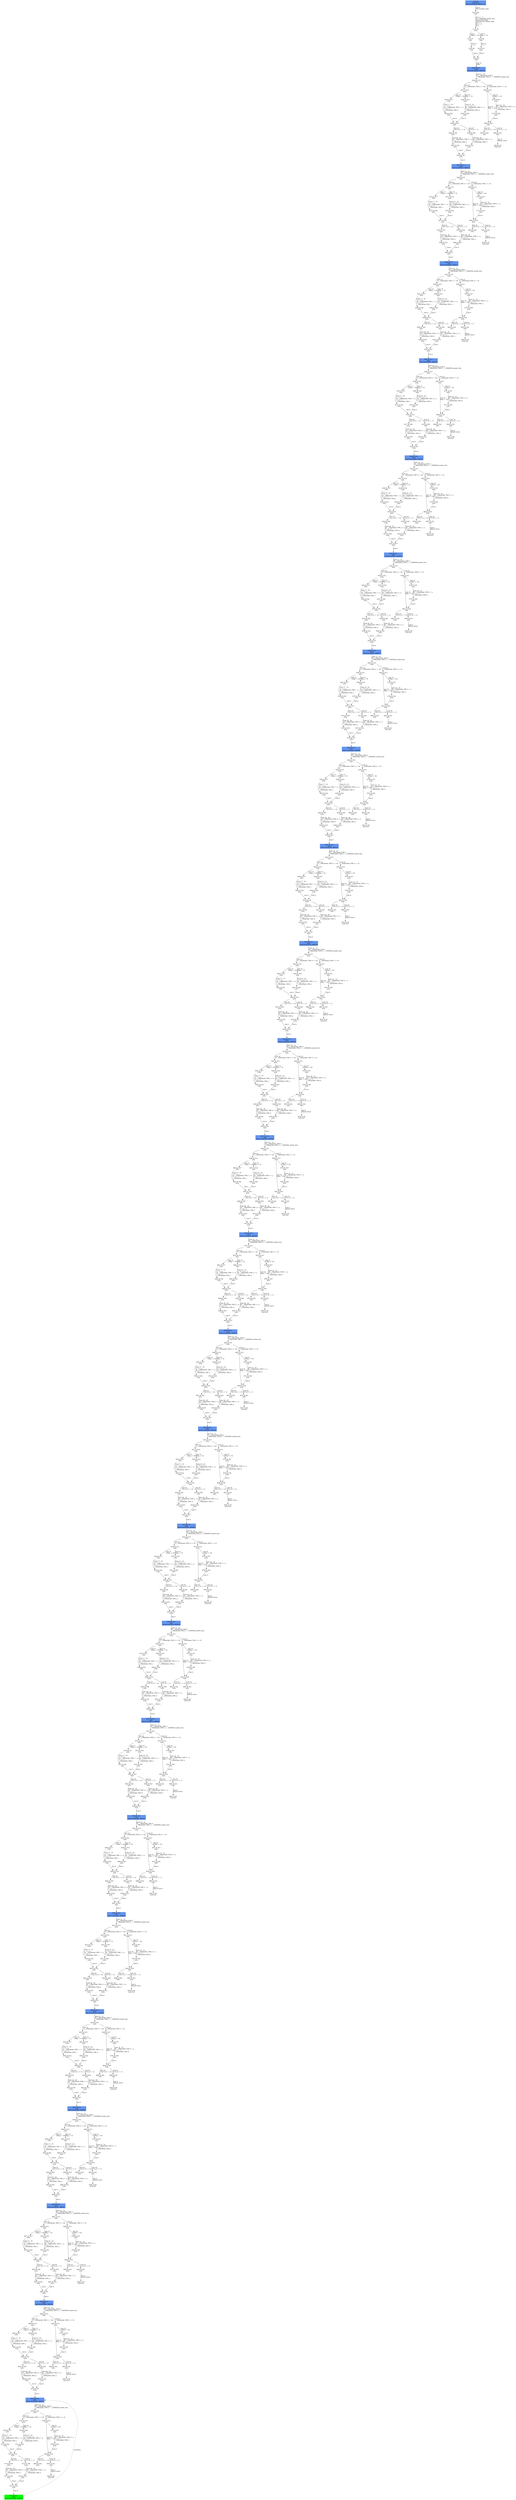 digraph ARG {
node [style="filled" shape="box" color="white"]
0 [fillcolor="cornflowerblue" label="0 @ N1\nmain entry\nAbstractionState: ABS0: true\n" id="0"]
40 [label="40 @ N45\nmain\n" id="40"]
41 [label="41 @ N5\nmain\n" id="41"]
43 [label="43 @ N7\nmain\n" id="43"]
44 [label="44 @ N9\nmain\n" id="44"]
48 [label="48 @ N6\nmain\n" id="48"]
8248 [fillcolor="cornflowerblue" label="8248 @ N11\nmain\nAbstractionState: ABS629\n" id="8248"]
8249 [label="8249 @ N15\nmain\n" id="8249"]
8251 [label="8251 @ N12\nmain\n" id="8251"]
8253 [label="8253 @ N17\nmain\n" id="8253"]
8254 [label="8254 @ N22\nmain\n" id="8254"]
8258 [label="8258 @ N16\nmain\n" id="8258"]
8260 [label="8260 @ N29\nmain\n" id="8260"]
8261 [label="8261 @ N35\nmain\n" id="8261"]
8265 [label="8265 @ N27\nmain\n" id="8265"]
8267 [fillcolor="cornflowerblue" label="8267 @ N11\nmain\nAbstractionState: ABS630\n" id="8267"]
8268 [label="8268 @ N15\nmain\n" id="8268"]
8270 [label="8270 @ N12\nmain\n" id="8270"]
8272 [label="8272 @ N17\nmain\n" id="8272"]
8273 [label="8273 @ N22\nmain\n" id="8273"]
8277 [label="8277 @ N16\nmain\n" id="8277"]
8279 [label="8279 @ N29\nmain\n" id="8279"]
8280 [label="8280 @ N35\nmain\n" id="8280"]
8284 [label="8284 @ N27\nmain\n" id="8284"]
8286 [fillcolor="cornflowerblue" label="8286 @ N11\nmain\nAbstractionState: ABS631\n" id="8286"]
8287 [label="8287 @ N15\nmain\n" id="8287"]
8289 [label="8289 @ N12\nmain\n" id="8289"]
8291 [label="8291 @ N17\nmain\n" id="8291"]
8292 [label="8292 @ N22\nmain\n" id="8292"]
8296 [label="8296 @ N16\nmain\n" id="8296"]
8298 [label="8298 @ N29\nmain\n" id="8298"]
8299 [label="8299 @ N35\nmain\n" id="8299"]
8303 [label="8303 @ N27\nmain\n" id="8303"]
8305 [fillcolor="cornflowerblue" label="8305 @ N11\nmain\nAbstractionState: ABS632\n" id="8305"]
8306 [label="8306 @ N15\nmain\n" id="8306"]
8308 [label="8308 @ N12\nmain\n" id="8308"]
8310 [label="8310 @ N17\nmain\n" id="8310"]
8311 [label="8311 @ N22\nmain\n" id="8311"]
8315 [label="8315 @ N16\nmain\n" id="8315"]
8317 [label="8317 @ N29\nmain\n" id="8317"]
8318 [label="8318 @ N35\nmain\n" id="8318"]
8322 [label="8322 @ N27\nmain\n" id="8322"]
8324 [fillcolor="cornflowerblue" label="8324 @ N11\nmain\nAbstractionState: ABS633\n" id="8324"]
8325 [label="8325 @ N15\nmain\n" id="8325"]
8327 [label="8327 @ N12\nmain\n" id="8327"]
8329 [label="8329 @ N17\nmain\n" id="8329"]
8330 [label="8330 @ N22\nmain\n" id="8330"]
8334 [label="8334 @ N16\nmain\n" id="8334"]
8336 [label="8336 @ N29\nmain\n" id="8336"]
8337 [label="8337 @ N35\nmain\n" id="8337"]
8341 [label="8341 @ N27\nmain\n" id="8341"]
8343 [fillcolor="cornflowerblue" label="8343 @ N11\nmain\nAbstractionState: ABS634\n" id="8343"]
8344 [label="8344 @ N15\nmain\n" id="8344"]
8346 [label="8346 @ N12\nmain\n" id="8346"]
8348 [label="8348 @ N17\nmain\n" id="8348"]
8349 [label="8349 @ N22\nmain\n" id="8349"]
8353 [label="8353 @ N16\nmain\n" id="8353"]
8355 [label="8355 @ N29\nmain\n" id="8355"]
8356 [label="8356 @ N35\nmain\n" id="8356"]
8360 [label="8360 @ N27\nmain\n" id="8360"]
8362 [fillcolor="cornflowerblue" label="8362 @ N11\nmain\nAbstractionState: ABS635\n" id="8362"]
8363 [label="8363 @ N15\nmain\n" id="8363"]
8365 [label="8365 @ N12\nmain\n" id="8365"]
8367 [label="8367 @ N17\nmain\n" id="8367"]
8368 [label="8368 @ N22\nmain\n" id="8368"]
8372 [label="8372 @ N16\nmain\n" id="8372"]
8374 [label="8374 @ N29\nmain\n" id="8374"]
8375 [label="8375 @ N35\nmain\n" id="8375"]
8379 [label="8379 @ N27\nmain\n" id="8379"]
8381 [fillcolor="cornflowerblue" label="8381 @ N11\nmain\nAbstractionState: ABS636\n" id="8381"]
8382 [label="8382 @ N15\nmain\n" id="8382"]
8384 [label="8384 @ N12\nmain\n" id="8384"]
8386 [label="8386 @ N17\nmain\n" id="8386"]
8387 [label="8387 @ N22\nmain\n" id="8387"]
8391 [label="8391 @ N16\nmain\n" id="8391"]
8393 [label="8393 @ N29\nmain\n" id="8393"]
8394 [label="8394 @ N35\nmain\n" id="8394"]
8398 [label="8398 @ N27\nmain\n" id="8398"]
8400 [fillcolor="cornflowerblue" label="8400 @ N11\nmain\nAbstractionState: ABS637\n" id="8400"]
8401 [label="8401 @ N15\nmain\n" id="8401"]
8403 [label="8403 @ N12\nmain\n" id="8403"]
8405 [label="8405 @ N17\nmain\n" id="8405"]
8406 [label="8406 @ N22\nmain\n" id="8406"]
8410 [label="8410 @ N16\nmain\n" id="8410"]
8412 [label="8412 @ N29\nmain\n" id="8412"]
8413 [label="8413 @ N35\nmain\n" id="8413"]
8417 [label="8417 @ N27\nmain\n" id="8417"]
8419 [fillcolor="cornflowerblue" label="8419 @ N11\nmain\nAbstractionState: ABS638\n" id="8419"]
8420 [label="8420 @ N15\nmain\n" id="8420"]
8422 [label="8422 @ N12\nmain\n" id="8422"]
8424 [label="8424 @ N17\nmain\n" id="8424"]
8425 [label="8425 @ N22\nmain\n" id="8425"]
8429 [label="8429 @ N16\nmain\n" id="8429"]
8431 [label="8431 @ N29\nmain\n" id="8431"]
8432 [label="8432 @ N35\nmain\n" id="8432"]
8436 [label="8436 @ N27\nmain\n" id="8436"]
8438 [fillcolor="cornflowerblue" label="8438 @ N11\nmain\nAbstractionState: ABS639\n" id="8438"]
8439 [label="8439 @ N15\nmain\n" id="8439"]
8441 [label="8441 @ N12\nmain\n" id="8441"]
8443 [label="8443 @ N17\nmain\n" id="8443"]
8444 [label="8444 @ N22\nmain\n" id="8444"]
8448 [label="8448 @ N16\nmain\n" id="8448"]
8450 [label="8450 @ N29\nmain\n" id="8450"]
8451 [label="8451 @ N35\nmain\n" id="8451"]
8455 [label="8455 @ N27\nmain\n" id="8455"]
8457 [fillcolor="cornflowerblue" label="8457 @ N11\nmain\nAbstractionState: ABS640\n" id="8457"]
8458 [label="8458 @ N15\nmain\n" id="8458"]
8460 [label="8460 @ N12\nmain\n" id="8460"]
8462 [label="8462 @ N17\nmain\n" id="8462"]
8463 [label="8463 @ N22\nmain\n" id="8463"]
8467 [label="8467 @ N16\nmain\n" id="8467"]
8469 [label="8469 @ N29\nmain\n" id="8469"]
8470 [label="8470 @ N35\nmain\n" id="8470"]
8474 [label="8474 @ N27\nmain\n" id="8474"]
8476 [fillcolor="cornflowerblue" label="8476 @ N11\nmain\nAbstractionState: ABS641\n" id="8476"]
8477 [label="8477 @ N15\nmain\n" id="8477"]
8479 [label="8479 @ N12\nmain\n" id="8479"]
8481 [label="8481 @ N17\nmain\n" id="8481"]
8482 [label="8482 @ N22\nmain\n" id="8482"]
8486 [label="8486 @ N16\nmain\n" id="8486"]
8488 [label="8488 @ N29\nmain\n" id="8488"]
8489 [label="8489 @ N35\nmain\n" id="8489"]
8493 [label="8493 @ N27\nmain\n" id="8493"]
8495 [fillcolor="cornflowerblue" label="8495 @ N11\nmain\nAbstractionState: ABS642\n" id="8495"]
8496 [label="8496 @ N15\nmain\n" id="8496"]
8498 [label="8498 @ N12\nmain\n" id="8498"]
8500 [label="8500 @ N17\nmain\n" id="8500"]
8501 [label="8501 @ N22\nmain\n" id="8501"]
8505 [label="8505 @ N16\nmain\n" id="8505"]
8507 [label="8507 @ N29\nmain\n" id="8507"]
8508 [label="8508 @ N35\nmain\n" id="8508"]
8512 [label="8512 @ N27\nmain\n" id="8512"]
8514 [fillcolor="cornflowerblue" label="8514 @ N11\nmain\nAbstractionState: ABS643\n" id="8514"]
8515 [label="8515 @ N15\nmain\n" id="8515"]
8517 [label="8517 @ N12\nmain\n" id="8517"]
8519 [label="8519 @ N17\nmain\n" id="8519"]
8520 [label="8520 @ N22\nmain\n" id="8520"]
8524 [label="8524 @ N16\nmain\n" id="8524"]
8526 [label="8526 @ N29\nmain\n" id="8526"]
8527 [label="8527 @ N35\nmain\n" id="8527"]
8531 [label="8531 @ N27\nmain\n" id="8531"]
8533 [fillcolor="cornflowerblue" label="8533 @ N11\nmain\nAbstractionState: ABS644\n" id="8533"]
8534 [label="8534 @ N15\nmain\n" id="8534"]
8536 [label="8536 @ N12\nmain\n" id="8536"]
8538 [label="8538 @ N17\nmain\n" id="8538"]
8539 [label="8539 @ N22\nmain\n" id="8539"]
8543 [label="8543 @ N16\nmain\n" id="8543"]
8545 [label="8545 @ N29\nmain\n" id="8545"]
8546 [label="8546 @ N35\nmain\n" id="8546"]
8550 [label="8550 @ N27\nmain\n" id="8550"]
8552 [fillcolor="cornflowerblue" label="8552 @ N11\nmain\nAbstractionState: ABS645\n" id="8552"]
8553 [label="8553 @ N15\nmain\n" id="8553"]
8555 [label="8555 @ N12\nmain\n" id="8555"]
8557 [label="8557 @ N17\nmain\n" id="8557"]
8558 [label="8558 @ N22\nmain\n" id="8558"]
8562 [label="8562 @ N16\nmain\n" id="8562"]
8564 [label="8564 @ N29\nmain\n" id="8564"]
8565 [label="8565 @ N35\nmain\n" id="8565"]
8569 [label="8569 @ N27\nmain\n" id="8569"]
8571 [fillcolor="cornflowerblue" label="8571 @ N11\nmain\nAbstractionState: ABS646\n" id="8571"]
8572 [label="8572 @ N15\nmain\n" id="8572"]
8574 [label="8574 @ N12\nmain\n" id="8574"]
8576 [label="8576 @ N17\nmain\n" id="8576"]
8577 [label="8577 @ N22\nmain\n" id="8577"]
8581 [label="8581 @ N16\nmain\n" id="8581"]
8583 [label="8583 @ N29\nmain\n" id="8583"]
8584 [label="8584 @ N35\nmain\n" id="8584"]
8588 [label="8588 @ N27\nmain\n" id="8588"]
8590 [fillcolor="cornflowerblue" label="8590 @ N11\nmain\nAbstractionState: ABS647\n" id="8590"]
8591 [label="8591 @ N15\nmain\n" id="8591"]
8593 [label="8593 @ N12\nmain\n" id="8593"]
8595 [label="8595 @ N17\nmain\n" id="8595"]
8596 [label="8596 @ N22\nmain\n" id="8596"]
8600 [label="8600 @ N16\nmain\n" id="8600"]
8602 [label="8602 @ N29\nmain\n" id="8602"]
8603 [label="8603 @ N35\nmain\n" id="8603"]
8607 [label="8607 @ N27\nmain\n" id="8607"]
8609 [fillcolor="cornflowerblue" label="8609 @ N11\nmain\nAbstractionState: ABS648\n" id="8609"]
8610 [label="8610 @ N15\nmain\n" id="8610"]
8612 [label="8612 @ N12\nmain\n" id="8612"]
8614 [label="8614 @ N17\nmain\n" id="8614"]
8615 [label="8615 @ N22\nmain\n" id="8615"]
8619 [label="8619 @ N16\nmain\n" id="8619"]
8621 [label="8621 @ N29\nmain\n" id="8621"]
8622 [label="8622 @ N35\nmain\n" id="8622"]
8626 [label="8626 @ N27\nmain\n" id="8626"]
8628 [fillcolor="cornflowerblue" label="8628 @ N11\nmain\nAbstractionState: ABS649\n" id="8628"]
8629 [label="8629 @ N15\nmain\n" id="8629"]
8631 [label="8631 @ N12\nmain\n" id="8631"]
8633 [label="8633 @ N17\nmain\n" id="8633"]
8634 [label="8634 @ N22\nmain\n" id="8634"]
8638 [label="8638 @ N16\nmain\n" id="8638"]
8640 [label="8640 @ N29\nmain\n" id="8640"]
8641 [label="8641 @ N35\nmain\n" id="8641"]
8645 [label="8645 @ N27\nmain\n" id="8645"]
8647 [fillcolor="cornflowerblue" label="8647 @ N11\nmain\nAbstractionState: ABS650\n" id="8647"]
8648 [label="8648 @ N15\nmain\n" id="8648"]
8650 [label="8650 @ N12\nmain\n" id="8650"]
8652 [label="8652 @ N17\nmain\n" id="8652"]
8653 [label="8653 @ N22\nmain\n" id="8653"]
8657 [label="8657 @ N16\nmain\n" id="8657"]
8659 [label="8659 @ N29\nmain\n" id="8659"]
8660 [label="8660 @ N35\nmain\n" id="8660"]
8664 [label="8664 @ N27\nmain\n" id="8664"]
8666 [fillcolor="cornflowerblue" label="8666 @ N11\nmain\nAbstractionState: ABS651\n" id="8666"]
8667 [label="8667 @ N15\nmain\n" id="8667"]
8669 [label="8669 @ N12\nmain\n" id="8669"]
8671 [label="8671 @ N17\nmain\n" id="8671"]
8672 [label="8672 @ N22\nmain\n" id="8672"]
8676 [label="8676 @ N16\nmain\n" id="8676"]
8678 [label="8678 @ N29\nmain\n" id="8678"]
8679 [label="8679 @ N35\nmain\n" id="8679"]
8683 [label="8683 @ N27\nmain\n" id="8683"]
8685 [fillcolor="cornflowerblue" label="8685 @ N11\nmain\nAbstractionState: ABS652\n" id="8685"]
8686 [label="8686 @ N15\nmain\n" id="8686"]
8688 [label="8688 @ N12\nmain\n" id="8688"]
8690 [label="8690 @ N17\nmain\n" id="8690"]
8691 [label="8691 @ N22\nmain\n" id="8691"]
8695 [label="8695 @ N16\nmain\n" id="8695"]
8697 [label="8697 @ N29\nmain\n" id="8697"]
8698 [label="8698 @ N35\nmain\n" id="8698"]
8702 [label="8702 @ N27\nmain\n" id="8702"]
8704 [fillcolor="cornflowerblue" label="8704 @ N11\nmain\nAbstractionState: ABS653\n" id="8704"]
8705 [label="8705 @ N15\nmain\n" id="8705"]
8707 [label="8707 @ N12\nmain\n" id="8707"]
8709 [label="8709 @ N17\nmain\n" id="8709"]
8710 [label="8710 @ N22\nmain\n" id="8710"]
8714 [label="8714 @ N16\nmain\n" id="8714"]
8716 [label="8716 @ N29\nmain\n" id="8716"]
8717 [label="8717 @ N35\nmain\n" id="8717"]
8721 [label="8721 @ N27\nmain\n" id="8721"]
8723 [fillcolor="green" label="8723 @ N11\nmain\nAbstractionState: ABS654\n" id="8723"]
8715 [label="8715 @ N28\nmain\n" id="8715"]
8719 [label="8719 @ N32\nmain\n" id="8719"]
8708 [label="8708 @ N18\nmain\n" id="8708"]
8712 [label="8712 @ N26\nmain\n" id="8712"]
8706 [label="8706 @ N13\nmain\n" id="8706"]
8848 [label="8848 @ N36\nmain\n" id="8848"]
8898 [label="8898 @ N42\nmain\n" id="8898"]
8897 [label="8897 @ N41\nmain\n" id="8897"]
8948 [label="8948 @ N0\nmain exit\n" id="8948"]
8773 [label="8773 @ N37\nmain\n" id="8773"]
8798 [label="8798 @ N40\nmain\n" id="8798"]
8696 [label="8696 @ N28\nmain\n" id="8696"]
8700 [label="8700 @ N32\nmain\n" id="8700"]
8689 [label="8689 @ N18\nmain\n" id="8689"]
8693 [label="8693 @ N26\nmain\n" id="8693"]
8687 [label="8687 @ N13\nmain\n" id="8687"]
8846 [label="8846 @ N36\nmain\n" id="8846"]
8896 [label="8896 @ N42\nmain\n" id="8896"]
8895 [label="8895 @ N41\nmain\n" id="8895"]
8947 [label="8947 @ N0\nmain exit\n" id="8947"]
8771 [label="8771 @ N37\nmain\n" id="8771"]
8797 [label="8797 @ N40\nmain\n" id="8797"]
8677 [label="8677 @ N28\nmain\n" id="8677"]
8681 [label="8681 @ N32\nmain\n" id="8681"]
8670 [label="8670 @ N18\nmain\n" id="8670"]
8674 [label="8674 @ N26\nmain\n" id="8674"]
8668 [label="8668 @ N13\nmain\n" id="8668"]
8844 [label="8844 @ N36\nmain\n" id="8844"]
8894 [label="8894 @ N42\nmain\n" id="8894"]
8893 [label="8893 @ N41\nmain\n" id="8893"]
8946 [label="8946 @ N0\nmain exit\n" id="8946"]
8769 [label="8769 @ N37\nmain\n" id="8769"]
8796 [label="8796 @ N40\nmain\n" id="8796"]
8658 [label="8658 @ N28\nmain\n" id="8658"]
8662 [label="8662 @ N32\nmain\n" id="8662"]
8651 [label="8651 @ N18\nmain\n" id="8651"]
8655 [label="8655 @ N26\nmain\n" id="8655"]
8649 [label="8649 @ N13\nmain\n" id="8649"]
8842 [label="8842 @ N36\nmain\n" id="8842"]
8892 [label="8892 @ N42\nmain\n" id="8892"]
8891 [label="8891 @ N41\nmain\n" id="8891"]
8945 [label="8945 @ N0\nmain exit\n" id="8945"]
8767 [label="8767 @ N37\nmain\n" id="8767"]
8795 [label="8795 @ N40\nmain\n" id="8795"]
8639 [label="8639 @ N28\nmain\n" id="8639"]
8643 [label="8643 @ N32\nmain\n" id="8643"]
8632 [label="8632 @ N18\nmain\n" id="8632"]
8636 [label="8636 @ N26\nmain\n" id="8636"]
8630 [label="8630 @ N13\nmain\n" id="8630"]
8840 [label="8840 @ N36\nmain\n" id="8840"]
8890 [label="8890 @ N42\nmain\n" id="8890"]
8889 [label="8889 @ N41\nmain\n" id="8889"]
8944 [label="8944 @ N0\nmain exit\n" id="8944"]
8765 [label="8765 @ N37\nmain\n" id="8765"]
8794 [label="8794 @ N40\nmain\n" id="8794"]
8620 [label="8620 @ N28\nmain\n" id="8620"]
8624 [label="8624 @ N32\nmain\n" id="8624"]
8613 [label="8613 @ N18\nmain\n" id="8613"]
8617 [label="8617 @ N26\nmain\n" id="8617"]
8611 [label="8611 @ N13\nmain\n" id="8611"]
8838 [label="8838 @ N36\nmain\n" id="8838"]
8888 [label="8888 @ N42\nmain\n" id="8888"]
8887 [label="8887 @ N41\nmain\n" id="8887"]
8943 [label="8943 @ N0\nmain exit\n" id="8943"]
8763 [label="8763 @ N37\nmain\n" id="8763"]
8793 [label="8793 @ N40\nmain\n" id="8793"]
8601 [label="8601 @ N28\nmain\n" id="8601"]
8605 [label="8605 @ N32\nmain\n" id="8605"]
8594 [label="8594 @ N18\nmain\n" id="8594"]
8598 [label="8598 @ N26\nmain\n" id="8598"]
8592 [label="8592 @ N13\nmain\n" id="8592"]
8836 [label="8836 @ N36\nmain\n" id="8836"]
8886 [label="8886 @ N42\nmain\n" id="8886"]
8885 [label="8885 @ N41\nmain\n" id="8885"]
8942 [label="8942 @ N0\nmain exit\n" id="8942"]
8761 [label="8761 @ N37\nmain\n" id="8761"]
8792 [label="8792 @ N40\nmain\n" id="8792"]
8582 [label="8582 @ N28\nmain\n" id="8582"]
8586 [label="8586 @ N32\nmain\n" id="8586"]
8575 [label="8575 @ N18\nmain\n" id="8575"]
8579 [label="8579 @ N26\nmain\n" id="8579"]
8573 [label="8573 @ N13\nmain\n" id="8573"]
8834 [label="8834 @ N36\nmain\n" id="8834"]
8884 [label="8884 @ N42\nmain\n" id="8884"]
8883 [label="8883 @ N41\nmain\n" id="8883"]
8941 [label="8941 @ N0\nmain exit\n" id="8941"]
8759 [label="8759 @ N37\nmain\n" id="8759"]
8791 [label="8791 @ N40\nmain\n" id="8791"]
8563 [label="8563 @ N28\nmain\n" id="8563"]
8567 [label="8567 @ N32\nmain\n" id="8567"]
8556 [label="8556 @ N18\nmain\n" id="8556"]
8560 [label="8560 @ N26\nmain\n" id="8560"]
8554 [label="8554 @ N13\nmain\n" id="8554"]
8832 [label="8832 @ N36\nmain\n" id="8832"]
8882 [label="8882 @ N42\nmain\n" id="8882"]
8881 [label="8881 @ N41\nmain\n" id="8881"]
8940 [label="8940 @ N0\nmain exit\n" id="8940"]
8757 [label="8757 @ N37\nmain\n" id="8757"]
8790 [label="8790 @ N40\nmain\n" id="8790"]
8544 [label="8544 @ N28\nmain\n" id="8544"]
8548 [label="8548 @ N32\nmain\n" id="8548"]
8537 [label="8537 @ N18\nmain\n" id="8537"]
8541 [label="8541 @ N26\nmain\n" id="8541"]
8535 [label="8535 @ N13\nmain\n" id="8535"]
8830 [label="8830 @ N36\nmain\n" id="8830"]
8880 [label="8880 @ N42\nmain\n" id="8880"]
8879 [label="8879 @ N41\nmain\n" id="8879"]
8939 [label="8939 @ N0\nmain exit\n" id="8939"]
8755 [label="8755 @ N37\nmain\n" id="8755"]
8789 [label="8789 @ N40\nmain\n" id="8789"]
8525 [label="8525 @ N28\nmain\n" id="8525"]
8529 [label="8529 @ N32\nmain\n" id="8529"]
8518 [label="8518 @ N18\nmain\n" id="8518"]
8522 [label="8522 @ N26\nmain\n" id="8522"]
8516 [label="8516 @ N13\nmain\n" id="8516"]
8828 [label="8828 @ N36\nmain\n" id="8828"]
8878 [label="8878 @ N42\nmain\n" id="8878"]
8877 [label="8877 @ N41\nmain\n" id="8877"]
8938 [label="8938 @ N0\nmain exit\n" id="8938"]
8753 [label="8753 @ N37\nmain\n" id="8753"]
8788 [label="8788 @ N40\nmain\n" id="8788"]
8506 [label="8506 @ N28\nmain\n" id="8506"]
8510 [label="8510 @ N32\nmain\n" id="8510"]
8499 [label="8499 @ N18\nmain\n" id="8499"]
8503 [label="8503 @ N26\nmain\n" id="8503"]
8497 [label="8497 @ N13\nmain\n" id="8497"]
8826 [label="8826 @ N36\nmain\n" id="8826"]
8876 [label="8876 @ N42\nmain\n" id="8876"]
8875 [label="8875 @ N41\nmain\n" id="8875"]
8937 [label="8937 @ N0\nmain exit\n" id="8937"]
8751 [label="8751 @ N37\nmain\n" id="8751"]
8787 [label="8787 @ N40\nmain\n" id="8787"]
8487 [label="8487 @ N28\nmain\n" id="8487"]
8491 [label="8491 @ N32\nmain\n" id="8491"]
8480 [label="8480 @ N18\nmain\n" id="8480"]
8484 [label="8484 @ N26\nmain\n" id="8484"]
8478 [label="8478 @ N13\nmain\n" id="8478"]
8824 [label="8824 @ N36\nmain\n" id="8824"]
8874 [label="8874 @ N42\nmain\n" id="8874"]
8873 [label="8873 @ N41\nmain\n" id="8873"]
8936 [label="8936 @ N0\nmain exit\n" id="8936"]
8749 [label="8749 @ N37\nmain\n" id="8749"]
8786 [label="8786 @ N40\nmain\n" id="8786"]
8468 [label="8468 @ N28\nmain\n" id="8468"]
8472 [label="8472 @ N32\nmain\n" id="8472"]
8461 [label="8461 @ N18\nmain\n" id="8461"]
8465 [label="8465 @ N26\nmain\n" id="8465"]
8459 [label="8459 @ N13\nmain\n" id="8459"]
8822 [label="8822 @ N36\nmain\n" id="8822"]
8872 [label="8872 @ N42\nmain\n" id="8872"]
8871 [label="8871 @ N41\nmain\n" id="8871"]
8935 [label="8935 @ N0\nmain exit\n" id="8935"]
8747 [label="8747 @ N37\nmain\n" id="8747"]
8785 [label="8785 @ N40\nmain\n" id="8785"]
8449 [label="8449 @ N28\nmain\n" id="8449"]
8453 [label="8453 @ N32\nmain\n" id="8453"]
8442 [label="8442 @ N18\nmain\n" id="8442"]
8446 [label="8446 @ N26\nmain\n" id="8446"]
8440 [label="8440 @ N13\nmain\n" id="8440"]
8820 [label="8820 @ N36\nmain\n" id="8820"]
8870 [label="8870 @ N42\nmain\n" id="8870"]
8869 [label="8869 @ N41\nmain\n" id="8869"]
8934 [label="8934 @ N0\nmain exit\n" id="8934"]
8745 [label="8745 @ N37\nmain\n" id="8745"]
8784 [label="8784 @ N40\nmain\n" id="8784"]
8430 [label="8430 @ N28\nmain\n" id="8430"]
8434 [label="8434 @ N32\nmain\n" id="8434"]
8423 [label="8423 @ N18\nmain\n" id="8423"]
8427 [label="8427 @ N26\nmain\n" id="8427"]
8421 [label="8421 @ N13\nmain\n" id="8421"]
8818 [label="8818 @ N36\nmain\n" id="8818"]
8868 [label="8868 @ N42\nmain\n" id="8868"]
8867 [label="8867 @ N41\nmain\n" id="8867"]
8933 [label="8933 @ N0\nmain exit\n" id="8933"]
8743 [label="8743 @ N37\nmain\n" id="8743"]
8783 [label="8783 @ N40\nmain\n" id="8783"]
8411 [label="8411 @ N28\nmain\n" id="8411"]
8415 [label="8415 @ N32\nmain\n" id="8415"]
8404 [label="8404 @ N18\nmain\n" id="8404"]
8408 [label="8408 @ N26\nmain\n" id="8408"]
8402 [label="8402 @ N13\nmain\n" id="8402"]
8816 [label="8816 @ N36\nmain\n" id="8816"]
8866 [label="8866 @ N42\nmain\n" id="8866"]
8865 [label="8865 @ N41\nmain\n" id="8865"]
8932 [label="8932 @ N0\nmain exit\n" id="8932"]
8741 [label="8741 @ N37\nmain\n" id="8741"]
8782 [label="8782 @ N40\nmain\n" id="8782"]
8392 [label="8392 @ N28\nmain\n" id="8392"]
8396 [label="8396 @ N32\nmain\n" id="8396"]
8385 [label="8385 @ N18\nmain\n" id="8385"]
8389 [label="8389 @ N26\nmain\n" id="8389"]
8383 [label="8383 @ N13\nmain\n" id="8383"]
8814 [label="8814 @ N36\nmain\n" id="8814"]
8864 [label="8864 @ N42\nmain\n" id="8864"]
8863 [label="8863 @ N41\nmain\n" id="8863"]
8931 [label="8931 @ N0\nmain exit\n" id="8931"]
8739 [label="8739 @ N37\nmain\n" id="8739"]
8781 [label="8781 @ N40\nmain\n" id="8781"]
8373 [label="8373 @ N28\nmain\n" id="8373"]
8377 [label="8377 @ N32\nmain\n" id="8377"]
8366 [label="8366 @ N18\nmain\n" id="8366"]
8370 [label="8370 @ N26\nmain\n" id="8370"]
8364 [label="8364 @ N13\nmain\n" id="8364"]
8812 [label="8812 @ N36\nmain\n" id="8812"]
8862 [label="8862 @ N42\nmain\n" id="8862"]
8861 [label="8861 @ N41\nmain\n" id="8861"]
8930 [label="8930 @ N0\nmain exit\n" id="8930"]
8737 [label="8737 @ N37\nmain\n" id="8737"]
8780 [label="8780 @ N40\nmain\n" id="8780"]
8354 [label="8354 @ N28\nmain\n" id="8354"]
8358 [label="8358 @ N32\nmain\n" id="8358"]
8347 [label="8347 @ N18\nmain\n" id="8347"]
8351 [label="8351 @ N26\nmain\n" id="8351"]
8345 [label="8345 @ N13\nmain\n" id="8345"]
8810 [label="8810 @ N36\nmain\n" id="8810"]
8860 [label="8860 @ N42\nmain\n" id="8860"]
8859 [label="8859 @ N41\nmain\n" id="8859"]
8929 [label="8929 @ N0\nmain exit\n" id="8929"]
8735 [label="8735 @ N37\nmain\n" id="8735"]
8779 [label="8779 @ N40\nmain\n" id="8779"]
8335 [label="8335 @ N28\nmain\n" id="8335"]
8339 [label="8339 @ N32\nmain\n" id="8339"]
8328 [label="8328 @ N18\nmain\n" id="8328"]
8332 [label="8332 @ N26\nmain\n" id="8332"]
8326 [label="8326 @ N13\nmain\n" id="8326"]
8808 [label="8808 @ N36\nmain\n" id="8808"]
8858 [label="8858 @ N42\nmain\n" id="8858"]
8857 [label="8857 @ N41\nmain\n" id="8857"]
8928 [label="8928 @ N0\nmain exit\n" id="8928"]
8733 [label="8733 @ N37\nmain\n" id="8733"]
8778 [label="8778 @ N40\nmain\n" id="8778"]
8316 [label="8316 @ N28\nmain\n" id="8316"]
8320 [label="8320 @ N32\nmain\n" id="8320"]
8309 [label="8309 @ N18\nmain\n" id="8309"]
8313 [label="8313 @ N26\nmain\n" id="8313"]
8307 [label="8307 @ N13\nmain\n" id="8307"]
8806 [label="8806 @ N36\nmain\n" id="8806"]
8856 [label="8856 @ N42\nmain\n" id="8856"]
8855 [label="8855 @ N41\nmain\n" id="8855"]
8927 [label="8927 @ N0\nmain exit\n" id="8927"]
8731 [label="8731 @ N37\nmain\n" id="8731"]
8777 [label="8777 @ N40\nmain\n" id="8777"]
8297 [label="8297 @ N28\nmain\n" id="8297"]
8301 [label="8301 @ N32\nmain\n" id="8301"]
8290 [label="8290 @ N18\nmain\n" id="8290"]
8294 [label="8294 @ N26\nmain\n" id="8294"]
8288 [label="8288 @ N13\nmain\n" id="8288"]
8804 [label="8804 @ N36\nmain\n" id="8804"]
8854 [label="8854 @ N42\nmain\n" id="8854"]
8853 [label="8853 @ N41\nmain\n" id="8853"]
8926 [label="8926 @ N0\nmain exit\n" id="8926"]
8729 [label="8729 @ N37\nmain\n" id="8729"]
8776 [label="8776 @ N40\nmain\n" id="8776"]
8278 [label="8278 @ N28\nmain\n" id="8278"]
8282 [label="8282 @ N32\nmain\n" id="8282"]
8271 [label="8271 @ N18\nmain\n" id="8271"]
8275 [label="8275 @ N26\nmain\n" id="8275"]
8269 [label="8269 @ N13\nmain\n" id="8269"]
8802 [label="8802 @ N36\nmain\n" id="8802"]
8852 [label="8852 @ N42\nmain\n" id="8852"]
8851 [label="8851 @ N41\nmain\n" id="8851"]
8925 [label="8925 @ N0\nmain exit\n" id="8925"]
8727 [label="8727 @ N37\nmain\n" id="8727"]
8775 [label="8775 @ N40\nmain\n" id="8775"]
8259 [label="8259 @ N28\nmain\n" id="8259"]
8263 [label="8263 @ N32\nmain\n" id="8263"]
8252 [label="8252 @ N18\nmain\n" id="8252"]
8256 [label="8256 @ N26\nmain\n" id="8256"]
8250 [label="8250 @ N13\nmain\n" id="8250"]
8800 [label="8800 @ N36\nmain\n" id="8800"]
8850 [label="8850 @ N42\nmain\n" id="8850"]
8849 [label="8849 @ N41\nmain\n" id="8849"]
8924 [label="8924 @ N0\nmain exit\n" id="8924"]
8725 [label="8725 @ N37\nmain\n" id="8725"]
8774 [label="8774 @ N40\nmain\n" id="8774"]
42 [label="42 @ N8\nmain\n" id="42"]
46 [label="46 @ N10\nmain\n" id="46"]
0 -> 40 [label="Line 0: \lINIT GLOBAL VARS\l" id="0 -> 40"]
40 -> 41 [label="Lines 1 - 7: \lint __VERIFIER_nondet_int();\lvoid main(int flag);\lFunction start dummy edge\lint x = 1;\lint y = 1;\lint a;\l" id="40 -> 41"]
41 -> 42 [label="Line 9: \l[flag == 0]\l" id="41 -> 42"]
41 -> 43 [label="Line 9: \l[!(flag == 0)]\l" id="41 -> 43"]
43 -> 44 [label="Line 10: \la = 0;\l" id="43 -> 44"]
44 -> 48 [label="Line 0: \l\l" id="44 -> 48"]
48 -> 8248 [label="Line 14: \lwhile\l" id="48 -> 8248"]
8248 -> 8249 [label="Lines 14 - 14: \lint __CPAchecker_TMP_0;\l__CPAchecker_TMP_0 = __VERIFIER_nondet_int();\l" id="8248 -> 8249"]
8249 -> 8250 [label="Line 14: \l[__CPAchecker_TMP_0 == 0]\l" id="8249 -> 8250"]
8249 -> 8251 [label="Line 14: \l[!(__CPAchecker_TMP_0 == 0)]\l" id="8249 -> 8251"]
8251 -> 8252 [label="Line 15: \l[flag == 0]\l" id="8251 -> 8252"]
8251 -> 8253 [label="Line 15: \l[!(flag == 0)]\l" id="8251 -> 8253"]
8253 -> 8254 [label="Lines 17 - 18: \la = x + y;\lint __CPAchecker_TMP_1 = x;\lx = x + 1;\l__CPAchecker_TMP_1;\l" id="8253 -> 8254"]
8254 -> 8258 [label="Line 0: \l\l" id="8254 -> 8258"]
8258 -> 8259 [label="Line 25: \l[(a % 2) == 1]\l" id="8258 -> 8259"]
8258 -> 8260 [label="Line 25: \l[!((a % 2) == 1)]\l" id="8258 -> 8260"]
8260 -> 8261 [label="Lines 28 - 28: \lint __CPAchecker_TMP_4 = x;\lx = x + 1;\l__CPAchecker_TMP_4;\l" id="8260 -> 8261"]
8261 -> 8265 [label="Line 0: \l\l" id="8261 -> 8265"]
8265 -> 8267 [label="Line 0: \l\l" id="8265 -> 8267"]
8267 -> 8268 [label="Lines 14 - 14: \lint __CPAchecker_TMP_0;\l__CPAchecker_TMP_0 = __VERIFIER_nondet_int();\l" id="8267 -> 8268"]
8268 -> 8269 [label="Line 14: \l[__CPAchecker_TMP_0 == 0]\l" id="8268 -> 8269"]
8268 -> 8270 [label="Line 14: \l[!(__CPAchecker_TMP_0 == 0)]\l" id="8268 -> 8270"]
8270 -> 8271 [label="Line 15: \l[flag == 0]\l" id="8270 -> 8271"]
8270 -> 8272 [label="Line 15: \l[!(flag == 0)]\l" id="8270 -> 8272"]
8272 -> 8273 [label="Lines 17 - 18: \la = x + y;\lint __CPAchecker_TMP_1 = x;\lx = x + 1;\l__CPAchecker_TMP_1;\l" id="8272 -> 8273"]
8273 -> 8277 [label="Line 0: \l\l" id="8273 -> 8277"]
8277 -> 8278 [label="Line 25: \l[(a % 2) == 1]\l" id="8277 -> 8278"]
8277 -> 8279 [label="Line 25: \l[!((a % 2) == 1)]\l" id="8277 -> 8279"]
8279 -> 8280 [label="Lines 28 - 28: \lint __CPAchecker_TMP_4 = x;\lx = x + 1;\l__CPAchecker_TMP_4;\l" id="8279 -> 8280"]
8280 -> 8284 [label="Line 0: \l\l" id="8280 -> 8284"]
8284 -> 8286 [label="Line 0: \l\l" id="8284 -> 8286"]
8286 -> 8287 [label="Lines 14 - 14: \lint __CPAchecker_TMP_0;\l__CPAchecker_TMP_0 = __VERIFIER_nondet_int();\l" id="8286 -> 8287"]
8287 -> 8288 [label="Line 14: \l[__CPAchecker_TMP_0 == 0]\l" id="8287 -> 8288"]
8287 -> 8289 [label="Line 14: \l[!(__CPAchecker_TMP_0 == 0)]\l" id="8287 -> 8289"]
8289 -> 8290 [label="Line 15: \l[flag == 0]\l" id="8289 -> 8290"]
8289 -> 8291 [label="Line 15: \l[!(flag == 0)]\l" id="8289 -> 8291"]
8291 -> 8292 [label="Lines 17 - 18: \la = x + y;\lint __CPAchecker_TMP_1 = x;\lx = x + 1;\l__CPAchecker_TMP_1;\l" id="8291 -> 8292"]
8292 -> 8296 [label="Line 0: \l\l" id="8292 -> 8296"]
8296 -> 8297 [label="Line 25: \l[(a % 2) == 1]\l" id="8296 -> 8297"]
8296 -> 8298 [label="Line 25: \l[!((a % 2) == 1)]\l" id="8296 -> 8298"]
8298 -> 8299 [label="Lines 28 - 28: \lint __CPAchecker_TMP_4 = x;\lx = x + 1;\l__CPAchecker_TMP_4;\l" id="8298 -> 8299"]
8299 -> 8303 [label="Line 0: \l\l" id="8299 -> 8303"]
8303 -> 8305 [label="Line 0: \l\l" id="8303 -> 8305"]
8305 -> 8306 [label="Lines 14 - 14: \lint __CPAchecker_TMP_0;\l__CPAchecker_TMP_0 = __VERIFIER_nondet_int();\l" id="8305 -> 8306"]
8306 -> 8307 [label="Line 14: \l[__CPAchecker_TMP_0 == 0]\l" id="8306 -> 8307"]
8306 -> 8308 [label="Line 14: \l[!(__CPAchecker_TMP_0 == 0)]\l" id="8306 -> 8308"]
8308 -> 8309 [label="Line 15: \l[flag == 0]\l" id="8308 -> 8309"]
8308 -> 8310 [label="Line 15: \l[!(flag == 0)]\l" id="8308 -> 8310"]
8310 -> 8311 [label="Lines 17 - 18: \la = x + y;\lint __CPAchecker_TMP_1 = x;\lx = x + 1;\l__CPAchecker_TMP_1;\l" id="8310 -> 8311"]
8311 -> 8315 [label="Line 0: \l\l" id="8311 -> 8315"]
8315 -> 8316 [label="Line 25: \l[(a % 2) == 1]\l" id="8315 -> 8316"]
8315 -> 8317 [label="Line 25: \l[!((a % 2) == 1)]\l" id="8315 -> 8317"]
8317 -> 8318 [label="Lines 28 - 28: \lint __CPAchecker_TMP_4 = x;\lx = x + 1;\l__CPAchecker_TMP_4;\l" id="8317 -> 8318"]
8318 -> 8322 [label="Line 0: \l\l" id="8318 -> 8322"]
8322 -> 8324 [label="Line 0: \l\l" id="8322 -> 8324"]
8324 -> 8325 [label="Lines 14 - 14: \lint __CPAchecker_TMP_0;\l__CPAchecker_TMP_0 = __VERIFIER_nondet_int();\l" id="8324 -> 8325"]
8325 -> 8326 [label="Line 14: \l[__CPAchecker_TMP_0 == 0]\l" id="8325 -> 8326"]
8325 -> 8327 [label="Line 14: \l[!(__CPAchecker_TMP_0 == 0)]\l" id="8325 -> 8327"]
8327 -> 8328 [label="Line 15: \l[flag == 0]\l" id="8327 -> 8328"]
8327 -> 8329 [label="Line 15: \l[!(flag == 0)]\l" id="8327 -> 8329"]
8329 -> 8330 [label="Lines 17 - 18: \la = x + y;\lint __CPAchecker_TMP_1 = x;\lx = x + 1;\l__CPAchecker_TMP_1;\l" id="8329 -> 8330"]
8330 -> 8334 [label="Line 0: \l\l" id="8330 -> 8334"]
8334 -> 8335 [label="Line 25: \l[(a % 2) == 1]\l" id="8334 -> 8335"]
8334 -> 8336 [label="Line 25: \l[!((a % 2) == 1)]\l" id="8334 -> 8336"]
8336 -> 8337 [label="Lines 28 - 28: \lint __CPAchecker_TMP_4 = x;\lx = x + 1;\l__CPAchecker_TMP_4;\l" id="8336 -> 8337"]
8337 -> 8341 [label="Line 0: \l\l" id="8337 -> 8341"]
8341 -> 8343 [label="Line 0: \l\l" id="8341 -> 8343"]
8343 -> 8344 [label="Lines 14 - 14: \lint __CPAchecker_TMP_0;\l__CPAchecker_TMP_0 = __VERIFIER_nondet_int();\l" id="8343 -> 8344"]
8344 -> 8345 [label="Line 14: \l[__CPAchecker_TMP_0 == 0]\l" id="8344 -> 8345"]
8344 -> 8346 [label="Line 14: \l[!(__CPAchecker_TMP_0 == 0)]\l" id="8344 -> 8346"]
8346 -> 8347 [label="Line 15: \l[flag == 0]\l" id="8346 -> 8347"]
8346 -> 8348 [label="Line 15: \l[!(flag == 0)]\l" id="8346 -> 8348"]
8348 -> 8349 [label="Lines 17 - 18: \la = x + y;\lint __CPAchecker_TMP_1 = x;\lx = x + 1;\l__CPAchecker_TMP_1;\l" id="8348 -> 8349"]
8349 -> 8353 [label="Line 0: \l\l" id="8349 -> 8353"]
8353 -> 8354 [label="Line 25: \l[(a % 2) == 1]\l" id="8353 -> 8354"]
8353 -> 8355 [label="Line 25: \l[!((a % 2) == 1)]\l" id="8353 -> 8355"]
8355 -> 8356 [label="Lines 28 - 28: \lint __CPAchecker_TMP_4 = x;\lx = x + 1;\l__CPAchecker_TMP_4;\l" id="8355 -> 8356"]
8356 -> 8360 [label="Line 0: \l\l" id="8356 -> 8360"]
8360 -> 8362 [label="Line 0: \l\l" id="8360 -> 8362"]
8362 -> 8363 [label="Lines 14 - 14: \lint __CPAchecker_TMP_0;\l__CPAchecker_TMP_0 = __VERIFIER_nondet_int();\l" id="8362 -> 8363"]
8363 -> 8364 [label="Line 14: \l[__CPAchecker_TMP_0 == 0]\l" id="8363 -> 8364"]
8363 -> 8365 [label="Line 14: \l[!(__CPAchecker_TMP_0 == 0)]\l" id="8363 -> 8365"]
8365 -> 8366 [label="Line 15: \l[flag == 0]\l" id="8365 -> 8366"]
8365 -> 8367 [label="Line 15: \l[!(flag == 0)]\l" id="8365 -> 8367"]
8367 -> 8368 [label="Lines 17 - 18: \la = x + y;\lint __CPAchecker_TMP_1 = x;\lx = x + 1;\l__CPAchecker_TMP_1;\l" id="8367 -> 8368"]
8368 -> 8372 [label="Line 0: \l\l" id="8368 -> 8372"]
8372 -> 8373 [label="Line 25: \l[(a % 2) == 1]\l" id="8372 -> 8373"]
8372 -> 8374 [label="Line 25: \l[!((a % 2) == 1)]\l" id="8372 -> 8374"]
8374 -> 8375 [label="Lines 28 - 28: \lint __CPAchecker_TMP_4 = x;\lx = x + 1;\l__CPAchecker_TMP_4;\l" id="8374 -> 8375"]
8375 -> 8379 [label="Line 0: \l\l" id="8375 -> 8379"]
8379 -> 8381 [label="Line 0: \l\l" id="8379 -> 8381"]
8381 -> 8382 [label="Lines 14 - 14: \lint __CPAchecker_TMP_0;\l__CPAchecker_TMP_0 = __VERIFIER_nondet_int();\l" id="8381 -> 8382"]
8382 -> 8383 [label="Line 14: \l[__CPAchecker_TMP_0 == 0]\l" id="8382 -> 8383"]
8382 -> 8384 [label="Line 14: \l[!(__CPAchecker_TMP_0 == 0)]\l" id="8382 -> 8384"]
8384 -> 8385 [label="Line 15: \l[flag == 0]\l" id="8384 -> 8385"]
8384 -> 8386 [label="Line 15: \l[!(flag == 0)]\l" id="8384 -> 8386"]
8386 -> 8387 [label="Lines 17 - 18: \la = x + y;\lint __CPAchecker_TMP_1 = x;\lx = x + 1;\l__CPAchecker_TMP_1;\l" id="8386 -> 8387"]
8387 -> 8391 [label="Line 0: \l\l" id="8387 -> 8391"]
8391 -> 8392 [label="Line 25: \l[(a % 2) == 1]\l" id="8391 -> 8392"]
8391 -> 8393 [label="Line 25: \l[!((a % 2) == 1)]\l" id="8391 -> 8393"]
8393 -> 8394 [label="Lines 28 - 28: \lint __CPAchecker_TMP_4 = x;\lx = x + 1;\l__CPAchecker_TMP_4;\l" id="8393 -> 8394"]
8394 -> 8398 [label="Line 0: \l\l" id="8394 -> 8398"]
8398 -> 8400 [label="Line 0: \l\l" id="8398 -> 8400"]
8400 -> 8401 [label="Lines 14 - 14: \lint __CPAchecker_TMP_0;\l__CPAchecker_TMP_0 = __VERIFIER_nondet_int();\l" id="8400 -> 8401"]
8401 -> 8402 [label="Line 14: \l[__CPAchecker_TMP_0 == 0]\l" id="8401 -> 8402"]
8401 -> 8403 [label="Line 14: \l[!(__CPAchecker_TMP_0 == 0)]\l" id="8401 -> 8403"]
8403 -> 8404 [label="Line 15: \l[flag == 0]\l" id="8403 -> 8404"]
8403 -> 8405 [label="Line 15: \l[!(flag == 0)]\l" id="8403 -> 8405"]
8405 -> 8406 [label="Lines 17 - 18: \la = x + y;\lint __CPAchecker_TMP_1 = x;\lx = x + 1;\l__CPAchecker_TMP_1;\l" id="8405 -> 8406"]
8406 -> 8410 [label="Line 0: \l\l" id="8406 -> 8410"]
8410 -> 8411 [label="Line 25: \l[(a % 2) == 1]\l" id="8410 -> 8411"]
8410 -> 8412 [label="Line 25: \l[!((a % 2) == 1)]\l" id="8410 -> 8412"]
8412 -> 8413 [label="Lines 28 - 28: \lint __CPAchecker_TMP_4 = x;\lx = x + 1;\l__CPAchecker_TMP_4;\l" id="8412 -> 8413"]
8413 -> 8417 [label="Line 0: \l\l" id="8413 -> 8417"]
8417 -> 8419 [label="Line 0: \l\l" id="8417 -> 8419"]
8419 -> 8420 [label="Lines 14 - 14: \lint __CPAchecker_TMP_0;\l__CPAchecker_TMP_0 = __VERIFIER_nondet_int();\l" id="8419 -> 8420"]
8420 -> 8421 [label="Line 14: \l[__CPAchecker_TMP_0 == 0]\l" id="8420 -> 8421"]
8420 -> 8422 [label="Line 14: \l[!(__CPAchecker_TMP_0 == 0)]\l" id="8420 -> 8422"]
8422 -> 8423 [label="Line 15: \l[flag == 0]\l" id="8422 -> 8423"]
8422 -> 8424 [label="Line 15: \l[!(flag == 0)]\l" id="8422 -> 8424"]
8424 -> 8425 [label="Lines 17 - 18: \la = x + y;\lint __CPAchecker_TMP_1 = x;\lx = x + 1;\l__CPAchecker_TMP_1;\l" id="8424 -> 8425"]
8425 -> 8429 [label="Line 0: \l\l" id="8425 -> 8429"]
8429 -> 8430 [label="Line 25: \l[(a % 2) == 1]\l" id="8429 -> 8430"]
8429 -> 8431 [label="Line 25: \l[!((a % 2) == 1)]\l" id="8429 -> 8431"]
8431 -> 8432 [label="Lines 28 - 28: \lint __CPAchecker_TMP_4 = x;\lx = x + 1;\l__CPAchecker_TMP_4;\l" id="8431 -> 8432"]
8432 -> 8436 [label="Line 0: \l\l" id="8432 -> 8436"]
8436 -> 8438 [label="Line 0: \l\l" id="8436 -> 8438"]
8438 -> 8439 [label="Lines 14 - 14: \lint __CPAchecker_TMP_0;\l__CPAchecker_TMP_0 = __VERIFIER_nondet_int();\l" id="8438 -> 8439"]
8439 -> 8440 [label="Line 14: \l[__CPAchecker_TMP_0 == 0]\l" id="8439 -> 8440"]
8439 -> 8441 [label="Line 14: \l[!(__CPAchecker_TMP_0 == 0)]\l" id="8439 -> 8441"]
8441 -> 8442 [label="Line 15: \l[flag == 0]\l" id="8441 -> 8442"]
8441 -> 8443 [label="Line 15: \l[!(flag == 0)]\l" id="8441 -> 8443"]
8443 -> 8444 [label="Lines 17 - 18: \la = x + y;\lint __CPAchecker_TMP_1 = x;\lx = x + 1;\l__CPAchecker_TMP_1;\l" id="8443 -> 8444"]
8444 -> 8448 [label="Line 0: \l\l" id="8444 -> 8448"]
8448 -> 8449 [label="Line 25: \l[(a % 2) == 1]\l" id="8448 -> 8449"]
8448 -> 8450 [label="Line 25: \l[!((a % 2) == 1)]\l" id="8448 -> 8450"]
8450 -> 8451 [label="Lines 28 - 28: \lint __CPAchecker_TMP_4 = x;\lx = x + 1;\l__CPAchecker_TMP_4;\l" id="8450 -> 8451"]
8451 -> 8455 [label="Line 0: \l\l" id="8451 -> 8455"]
8455 -> 8457 [label="Line 0: \l\l" id="8455 -> 8457"]
8457 -> 8458 [label="Lines 14 - 14: \lint __CPAchecker_TMP_0;\l__CPAchecker_TMP_0 = __VERIFIER_nondet_int();\l" id="8457 -> 8458"]
8458 -> 8459 [label="Line 14: \l[__CPAchecker_TMP_0 == 0]\l" id="8458 -> 8459"]
8458 -> 8460 [label="Line 14: \l[!(__CPAchecker_TMP_0 == 0)]\l" id="8458 -> 8460"]
8460 -> 8461 [label="Line 15: \l[flag == 0]\l" id="8460 -> 8461"]
8460 -> 8462 [label="Line 15: \l[!(flag == 0)]\l" id="8460 -> 8462"]
8462 -> 8463 [label="Lines 17 - 18: \la = x + y;\lint __CPAchecker_TMP_1 = x;\lx = x + 1;\l__CPAchecker_TMP_1;\l" id="8462 -> 8463"]
8463 -> 8467 [label="Line 0: \l\l" id="8463 -> 8467"]
8467 -> 8468 [label="Line 25: \l[(a % 2) == 1]\l" id="8467 -> 8468"]
8467 -> 8469 [label="Line 25: \l[!((a % 2) == 1)]\l" id="8467 -> 8469"]
8469 -> 8470 [label="Lines 28 - 28: \lint __CPAchecker_TMP_4 = x;\lx = x + 1;\l__CPAchecker_TMP_4;\l" id="8469 -> 8470"]
8470 -> 8474 [label="Line 0: \l\l" id="8470 -> 8474"]
8474 -> 8476 [label="Line 0: \l\l" id="8474 -> 8476"]
8476 -> 8477 [label="Lines 14 - 14: \lint __CPAchecker_TMP_0;\l__CPAchecker_TMP_0 = __VERIFIER_nondet_int();\l" id="8476 -> 8477"]
8477 -> 8478 [label="Line 14: \l[__CPAchecker_TMP_0 == 0]\l" id="8477 -> 8478"]
8477 -> 8479 [label="Line 14: \l[!(__CPAchecker_TMP_0 == 0)]\l" id="8477 -> 8479"]
8479 -> 8480 [label="Line 15: \l[flag == 0]\l" id="8479 -> 8480"]
8479 -> 8481 [label="Line 15: \l[!(flag == 0)]\l" id="8479 -> 8481"]
8481 -> 8482 [label="Lines 17 - 18: \la = x + y;\lint __CPAchecker_TMP_1 = x;\lx = x + 1;\l__CPAchecker_TMP_1;\l" id="8481 -> 8482"]
8482 -> 8486 [label="Line 0: \l\l" id="8482 -> 8486"]
8486 -> 8487 [label="Line 25: \l[(a % 2) == 1]\l" id="8486 -> 8487"]
8486 -> 8488 [label="Line 25: \l[!((a % 2) == 1)]\l" id="8486 -> 8488"]
8488 -> 8489 [label="Lines 28 - 28: \lint __CPAchecker_TMP_4 = x;\lx = x + 1;\l__CPAchecker_TMP_4;\l" id="8488 -> 8489"]
8489 -> 8493 [label="Line 0: \l\l" id="8489 -> 8493"]
8493 -> 8495 [label="Line 0: \l\l" id="8493 -> 8495"]
8495 -> 8496 [label="Lines 14 - 14: \lint __CPAchecker_TMP_0;\l__CPAchecker_TMP_0 = __VERIFIER_nondet_int();\l" id="8495 -> 8496"]
8496 -> 8497 [label="Line 14: \l[__CPAchecker_TMP_0 == 0]\l" id="8496 -> 8497"]
8496 -> 8498 [label="Line 14: \l[!(__CPAchecker_TMP_0 == 0)]\l" id="8496 -> 8498"]
8498 -> 8499 [label="Line 15: \l[flag == 0]\l" id="8498 -> 8499"]
8498 -> 8500 [label="Line 15: \l[!(flag == 0)]\l" id="8498 -> 8500"]
8500 -> 8501 [label="Lines 17 - 18: \la = x + y;\lint __CPAchecker_TMP_1 = x;\lx = x + 1;\l__CPAchecker_TMP_1;\l" id="8500 -> 8501"]
8501 -> 8505 [label="Line 0: \l\l" id="8501 -> 8505"]
8505 -> 8506 [label="Line 25: \l[(a % 2) == 1]\l" id="8505 -> 8506"]
8505 -> 8507 [label="Line 25: \l[!((a % 2) == 1)]\l" id="8505 -> 8507"]
8507 -> 8508 [label="Lines 28 - 28: \lint __CPAchecker_TMP_4 = x;\lx = x + 1;\l__CPAchecker_TMP_4;\l" id="8507 -> 8508"]
8508 -> 8512 [label="Line 0: \l\l" id="8508 -> 8512"]
8512 -> 8514 [label="Line 0: \l\l" id="8512 -> 8514"]
8514 -> 8515 [label="Lines 14 - 14: \lint __CPAchecker_TMP_0;\l__CPAchecker_TMP_0 = __VERIFIER_nondet_int();\l" id="8514 -> 8515"]
8515 -> 8516 [label="Line 14: \l[__CPAchecker_TMP_0 == 0]\l" id="8515 -> 8516"]
8515 -> 8517 [label="Line 14: \l[!(__CPAchecker_TMP_0 == 0)]\l" id="8515 -> 8517"]
8517 -> 8518 [label="Line 15: \l[flag == 0]\l" id="8517 -> 8518"]
8517 -> 8519 [label="Line 15: \l[!(flag == 0)]\l" id="8517 -> 8519"]
8519 -> 8520 [label="Lines 17 - 18: \la = x + y;\lint __CPAchecker_TMP_1 = x;\lx = x + 1;\l__CPAchecker_TMP_1;\l" id="8519 -> 8520"]
8520 -> 8524 [label="Line 0: \l\l" id="8520 -> 8524"]
8524 -> 8525 [label="Line 25: \l[(a % 2) == 1]\l" id="8524 -> 8525"]
8524 -> 8526 [label="Line 25: \l[!((a % 2) == 1)]\l" id="8524 -> 8526"]
8526 -> 8527 [label="Lines 28 - 28: \lint __CPAchecker_TMP_4 = x;\lx = x + 1;\l__CPAchecker_TMP_4;\l" id="8526 -> 8527"]
8527 -> 8531 [label="Line 0: \l\l" id="8527 -> 8531"]
8531 -> 8533 [label="Line 0: \l\l" id="8531 -> 8533"]
8533 -> 8534 [label="Lines 14 - 14: \lint __CPAchecker_TMP_0;\l__CPAchecker_TMP_0 = __VERIFIER_nondet_int();\l" id="8533 -> 8534"]
8534 -> 8535 [label="Line 14: \l[__CPAchecker_TMP_0 == 0]\l" id="8534 -> 8535"]
8534 -> 8536 [label="Line 14: \l[!(__CPAchecker_TMP_0 == 0)]\l" id="8534 -> 8536"]
8536 -> 8537 [label="Line 15: \l[flag == 0]\l" id="8536 -> 8537"]
8536 -> 8538 [label="Line 15: \l[!(flag == 0)]\l" id="8536 -> 8538"]
8538 -> 8539 [label="Lines 17 - 18: \la = x + y;\lint __CPAchecker_TMP_1 = x;\lx = x + 1;\l__CPAchecker_TMP_1;\l" id="8538 -> 8539"]
8539 -> 8543 [label="Line 0: \l\l" id="8539 -> 8543"]
8543 -> 8544 [label="Line 25: \l[(a % 2) == 1]\l" id="8543 -> 8544"]
8543 -> 8545 [label="Line 25: \l[!((a % 2) == 1)]\l" id="8543 -> 8545"]
8545 -> 8546 [label="Lines 28 - 28: \lint __CPAchecker_TMP_4 = x;\lx = x + 1;\l__CPAchecker_TMP_4;\l" id="8545 -> 8546"]
8546 -> 8550 [label="Line 0: \l\l" id="8546 -> 8550"]
8550 -> 8552 [label="Line 0: \l\l" id="8550 -> 8552"]
8552 -> 8553 [label="Lines 14 - 14: \lint __CPAchecker_TMP_0;\l__CPAchecker_TMP_0 = __VERIFIER_nondet_int();\l" id="8552 -> 8553"]
8553 -> 8554 [label="Line 14: \l[__CPAchecker_TMP_0 == 0]\l" id="8553 -> 8554"]
8553 -> 8555 [label="Line 14: \l[!(__CPAchecker_TMP_0 == 0)]\l" id="8553 -> 8555"]
8555 -> 8556 [label="Line 15: \l[flag == 0]\l" id="8555 -> 8556"]
8555 -> 8557 [label="Line 15: \l[!(flag == 0)]\l" id="8555 -> 8557"]
8557 -> 8558 [label="Lines 17 - 18: \la = x + y;\lint __CPAchecker_TMP_1 = x;\lx = x + 1;\l__CPAchecker_TMP_1;\l" id="8557 -> 8558"]
8558 -> 8562 [label="Line 0: \l\l" id="8558 -> 8562"]
8562 -> 8563 [label="Line 25: \l[(a % 2) == 1]\l" id="8562 -> 8563"]
8562 -> 8564 [label="Line 25: \l[!((a % 2) == 1)]\l" id="8562 -> 8564"]
8564 -> 8565 [label="Lines 28 - 28: \lint __CPAchecker_TMP_4 = x;\lx = x + 1;\l__CPAchecker_TMP_4;\l" id="8564 -> 8565"]
8565 -> 8569 [label="Line 0: \l\l" id="8565 -> 8569"]
8569 -> 8571 [label="Line 0: \l\l" id="8569 -> 8571"]
8571 -> 8572 [label="Lines 14 - 14: \lint __CPAchecker_TMP_0;\l__CPAchecker_TMP_0 = __VERIFIER_nondet_int();\l" id="8571 -> 8572"]
8572 -> 8573 [label="Line 14: \l[__CPAchecker_TMP_0 == 0]\l" id="8572 -> 8573"]
8572 -> 8574 [label="Line 14: \l[!(__CPAchecker_TMP_0 == 0)]\l" id="8572 -> 8574"]
8574 -> 8575 [label="Line 15: \l[flag == 0]\l" id="8574 -> 8575"]
8574 -> 8576 [label="Line 15: \l[!(flag == 0)]\l" id="8574 -> 8576"]
8576 -> 8577 [label="Lines 17 - 18: \la = x + y;\lint __CPAchecker_TMP_1 = x;\lx = x + 1;\l__CPAchecker_TMP_1;\l" id="8576 -> 8577"]
8577 -> 8581 [label="Line 0: \l\l" id="8577 -> 8581"]
8581 -> 8582 [label="Line 25: \l[(a % 2) == 1]\l" id="8581 -> 8582"]
8581 -> 8583 [label="Line 25: \l[!((a % 2) == 1)]\l" id="8581 -> 8583"]
8583 -> 8584 [label="Lines 28 - 28: \lint __CPAchecker_TMP_4 = x;\lx = x + 1;\l__CPAchecker_TMP_4;\l" id="8583 -> 8584"]
8584 -> 8588 [label="Line 0: \l\l" id="8584 -> 8588"]
8588 -> 8590 [label="Line 0: \l\l" id="8588 -> 8590"]
8590 -> 8591 [label="Lines 14 - 14: \lint __CPAchecker_TMP_0;\l__CPAchecker_TMP_0 = __VERIFIER_nondet_int();\l" id="8590 -> 8591"]
8591 -> 8592 [label="Line 14: \l[__CPAchecker_TMP_0 == 0]\l" id="8591 -> 8592"]
8591 -> 8593 [label="Line 14: \l[!(__CPAchecker_TMP_0 == 0)]\l" id="8591 -> 8593"]
8593 -> 8594 [label="Line 15: \l[flag == 0]\l" id="8593 -> 8594"]
8593 -> 8595 [label="Line 15: \l[!(flag == 0)]\l" id="8593 -> 8595"]
8595 -> 8596 [label="Lines 17 - 18: \la = x + y;\lint __CPAchecker_TMP_1 = x;\lx = x + 1;\l__CPAchecker_TMP_1;\l" id="8595 -> 8596"]
8596 -> 8600 [label="Line 0: \l\l" id="8596 -> 8600"]
8600 -> 8601 [label="Line 25: \l[(a % 2) == 1]\l" id="8600 -> 8601"]
8600 -> 8602 [label="Line 25: \l[!((a % 2) == 1)]\l" id="8600 -> 8602"]
8602 -> 8603 [label="Lines 28 - 28: \lint __CPAchecker_TMP_4 = x;\lx = x + 1;\l__CPAchecker_TMP_4;\l" id="8602 -> 8603"]
8603 -> 8607 [label="Line 0: \l\l" id="8603 -> 8607"]
8607 -> 8609 [label="Line 0: \l\l" id="8607 -> 8609"]
8609 -> 8610 [label="Lines 14 - 14: \lint __CPAchecker_TMP_0;\l__CPAchecker_TMP_0 = __VERIFIER_nondet_int();\l" id="8609 -> 8610"]
8610 -> 8611 [label="Line 14: \l[__CPAchecker_TMP_0 == 0]\l" id="8610 -> 8611"]
8610 -> 8612 [label="Line 14: \l[!(__CPAchecker_TMP_0 == 0)]\l" id="8610 -> 8612"]
8612 -> 8613 [label="Line 15: \l[flag == 0]\l" id="8612 -> 8613"]
8612 -> 8614 [label="Line 15: \l[!(flag == 0)]\l" id="8612 -> 8614"]
8614 -> 8615 [label="Lines 17 - 18: \la = x + y;\lint __CPAchecker_TMP_1 = x;\lx = x + 1;\l__CPAchecker_TMP_1;\l" id="8614 -> 8615"]
8615 -> 8619 [label="Line 0: \l\l" id="8615 -> 8619"]
8619 -> 8620 [label="Line 25: \l[(a % 2) == 1]\l" id="8619 -> 8620"]
8619 -> 8621 [label="Line 25: \l[!((a % 2) == 1)]\l" id="8619 -> 8621"]
8621 -> 8622 [label="Lines 28 - 28: \lint __CPAchecker_TMP_4 = x;\lx = x + 1;\l__CPAchecker_TMP_4;\l" id="8621 -> 8622"]
8622 -> 8626 [label="Line 0: \l\l" id="8622 -> 8626"]
8626 -> 8628 [label="Line 0: \l\l" id="8626 -> 8628"]
8628 -> 8629 [label="Lines 14 - 14: \lint __CPAchecker_TMP_0;\l__CPAchecker_TMP_0 = __VERIFIER_nondet_int();\l" id="8628 -> 8629"]
8629 -> 8630 [label="Line 14: \l[__CPAchecker_TMP_0 == 0]\l" id="8629 -> 8630"]
8629 -> 8631 [label="Line 14: \l[!(__CPAchecker_TMP_0 == 0)]\l" id="8629 -> 8631"]
8631 -> 8632 [label="Line 15: \l[flag == 0]\l" id="8631 -> 8632"]
8631 -> 8633 [label="Line 15: \l[!(flag == 0)]\l" id="8631 -> 8633"]
8633 -> 8634 [label="Lines 17 - 18: \la = x + y;\lint __CPAchecker_TMP_1 = x;\lx = x + 1;\l__CPAchecker_TMP_1;\l" id="8633 -> 8634"]
8634 -> 8638 [label="Line 0: \l\l" id="8634 -> 8638"]
8638 -> 8639 [label="Line 25: \l[(a % 2) == 1]\l" id="8638 -> 8639"]
8638 -> 8640 [label="Line 25: \l[!((a % 2) == 1)]\l" id="8638 -> 8640"]
8640 -> 8641 [label="Lines 28 - 28: \lint __CPAchecker_TMP_4 = x;\lx = x + 1;\l__CPAchecker_TMP_4;\l" id="8640 -> 8641"]
8641 -> 8645 [label="Line 0: \l\l" id="8641 -> 8645"]
8645 -> 8647 [label="Line 0: \l\l" id="8645 -> 8647"]
8647 -> 8648 [label="Lines 14 - 14: \lint __CPAchecker_TMP_0;\l__CPAchecker_TMP_0 = __VERIFIER_nondet_int();\l" id="8647 -> 8648"]
8648 -> 8649 [label="Line 14: \l[__CPAchecker_TMP_0 == 0]\l" id="8648 -> 8649"]
8648 -> 8650 [label="Line 14: \l[!(__CPAchecker_TMP_0 == 0)]\l" id="8648 -> 8650"]
8650 -> 8651 [label="Line 15: \l[flag == 0]\l" id="8650 -> 8651"]
8650 -> 8652 [label="Line 15: \l[!(flag == 0)]\l" id="8650 -> 8652"]
8652 -> 8653 [label="Lines 17 - 18: \la = x + y;\lint __CPAchecker_TMP_1 = x;\lx = x + 1;\l__CPAchecker_TMP_1;\l" id="8652 -> 8653"]
8653 -> 8657 [label="Line 0: \l\l" id="8653 -> 8657"]
8657 -> 8658 [label="Line 25: \l[(a % 2) == 1]\l" id="8657 -> 8658"]
8657 -> 8659 [label="Line 25: \l[!((a % 2) == 1)]\l" id="8657 -> 8659"]
8659 -> 8660 [label="Lines 28 - 28: \lint __CPAchecker_TMP_4 = x;\lx = x + 1;\l__CPAchecker_TMP_4;\l" id="8659 -> 8660"]
8660 -> 8664 [label="Line 0: \l\l" id="8660 -> 8664"]
8664 -> 8666 [label="Line 0: \l\l" id="8664 -> 8666"]
8666 -> 8667 [label="Lines 14 - 14: \lint __CPAchecker_TMP_0;\l__CPAchecker_TMP_0 = __VERIFIER_nondet_int();\l" id="8666 -> 8667"]
8667 -> 8668 [label="Line 14: \l[__CPAchecker_TMP_0 == 0]\l" id="8667 -> 8668"]
8667 -> 8669 [label="Line 14: \l[!(__CPAchecker_TMP_0 == 0)]\l" id="8667 -> 8669"]
8669 -> 8670 [label="Line 15: \l[flag == 0]\l" id="8669 -> 8670"]
8669 -> 8671 [label="Line 15: \l[!(flag == 0)]\l" id="8669 -> 8671"]
8671 -> 8672 [label="Lines 17 - 18: \la = x + y;\lint __CPAchecker_TMP_1 = x;\lx = x + 1;\l__CPAchecker_TMP_1;\l" id="8671 -> 8672"]
8672 -> 8676 [label="Line 0: \l\l" id="8672 -> 8676"]
8676 -> 8677 [label="Line 25: \l[(a % 2) == 1]\l" id="8676 -> 8677"]
8676 -> 8678 [label="Line 25: \l[!((a % 2) == 1)]\l" id="8676 -> 8678"]
8678 -> 8679 [label="Lines 28 - 28: \lint __CPAchecker_TMP_4 = x;\lx = x + 1;\l__CPAchecker_TMP_4;\l" id="8678 -> 8679"]
8679 -> 8683 [label="Line 0: \l\l" id="8679 -> 8683"]
8683 -> 8685 [label="Line 0: \l\l" id="8683 -> 8685"]
8685 -> 8686 [label="Lines 14 - 14: \lint __CPAchecker_TMP_0;\l__CPAchecker_TMP_0 = __VERIFIER_nondet_int();\l" id="8685 -> 8686"]
8686 -> 8687 [label="Line 14: \l[__CPAchecker_TMP_0 == 0]\l" id="8686 -> 8687"]
8686 -> 8688 [label="Line 14: \l[!(__CPAchecker_TMP_0 == 0)]\l" id="8686 -> 8688"]
8688 -> 8689 [label="Line 15: \l[flag == 0]\l" id="8688 -> 8689"]
8688 -> 8690 [label="Line 15: \l[!(flag == 0)]\l" id="8688 -> 8690"]
8690 -> 8691 [label="Lines 17 - 18: \la = x + y;\lint __CPAchecker_TMP_1 = x;\lx = x + 1;\l__CPAchecker_TMP_1;\l" id="8690 -> 8691"]
8691 -> 8695 [label="Line 0: \l\l" id="8691 -> 8695"]
8695 -> 8696 [label="Line 25: \l[(a % 2) == 1]\l" id="8695 -> 8696"]
8695 -> 8697 [label="Line 25: \l[!((a % 2) == 1)]\l" id="8695 -> 8697"]
8697 -> 8698 [label="Lines 28 - 28: \lint __CPAchecker_TMP_4 = x;\lx = x + 1;\l__CPAchecker_TMP_4;\l" id="8697 -> 8698"]
8698 -> 8702 [label="Line 0: \l\l" id="8698 -> 8702"]
8702 -> 8704 [label="Line 0: \l\l" id="8702 -> 8704"]
8723 -> 8704 [style="dashed" weight="0" label="covered by"]
8704 -> 8705 [label="Lines 14 - 14: \lint __CPAchecker_TMP_0;\l__CPAchecker_TMP_0 = __VERIFIER_nondet_int();\l" id="8704 -> 8705"]
8705 -> 8706 [label="Line 14: \l[__CPAchecker_TMP_0 == 0]\l" id="8705 -> 8706"]
8705 -> 8707 [label="Line 14: \l[!(__CPAchecker_TMP_0 == 0)]\l" id="8705 -> 8707"]
8707 -> 8708 [label="Line 15: \l[flag == 0]\l" id="8707 -> 8708"]
8707 -> 8709 [label="Line 15: \l[!(flag == 0)]\l" id="8707 -> 8709"]
8709 -> 8710 [label="Lines 17 - 18: \la = x + y;\lint __CPAchecker_TMP_1 = x;\lx = x + 1;\l__CPAchecker_TMP_1;\l" id="8709 -> 8710"]
8710 -> 8714 [label="Line 0: \l\l" id="8710 -> 8714"]
8714 -> 8715 [label="Line 25: \l[(a % 2) == 1]\l" id="8714 -> 8715"]
8714 -> 8716 [label="Line 25: \l[!((a % 2) == 1)]\l" id="8714 -> 8716"]
8716 -> 8717 [label="Lines 28 - 28: \lint __CPAchecker_TMP_4 = x;\lx = x + 1;\l__CPAchecker_TMP_4;\l" id="8716 -> 8717"]
8717 -> 8721 [label="Line 0: \l\l" id="8717 -> 8721"]
8721 -> 8723 [label="Line 0: \l\l" id="8721 -> 8723"]
8715 -> 8719 [label="Lines 26 - 26: \lint __CPAchecker_TMP_3 = y;\ly = y + 1;\l__CPAchecker_TMP_3;\l" id="8715 -> 8719"]
8719 -> 8721 [label="Line 0: \l\l" id="8719 -> 8721"]
8708 -> 8712 [label="Lines 22 - 23: \la = (x + y) + 1;\lint __CPAchecker_TMP_2 = y;\ly = y + 1;\l__CPAchecker_TMP_2;\l" id="8708 -> 8712"]
8712 -> 8714 [label="Line 0: \l\l" id="8712 -> 8714"]
8706 -> 8773 [label="Line 32: \l[!(flag == 0)]\l" id="8706 -> 8773"]
8706 -> 8848 [label="Line 32: \l[flag == 0]\l" id="8706 -> 8848"]
8848 -> 8897 [label="Line 34: \l[(a % 2) == 1]\l" id="8848 -> 8897"]
8848 -> 8898 [label="Line 34: \l[!((a % 2) == 1)]\l" id="8848 -> 8898"]
8897 -> 8948 [label="Line 0: \ldefault return\l" id="8897 -> 8948"]
8773 -> 8798 [label="Lines 33 - 33: \lint __CPAchecker_TMP_5 = a;\la = a + 1;\l__CPAchecker_TMP_5;\l" id="8773 -> 8798"]
8798 -> 8848 [label="Line 0: \l\l" id="8798 -> 8848"]
8696 -> 8700 [label="Lines 26 - 26: \lint __CPAchecker_TMP_3 = y;\ly = y + 1;\l__CPAchecker_TMP_3;\l" id="8696 -> 8700"]
8700 -> 8702 [label="Line 0: \l\l" id="8700 -> 8702"]
8689 -> 8693 [label="Lines 22 - 23: \la = (x + y) + 1;\lint __CPAchecker_TMP_2 = y;\ly = y + 1;\l__CPAchecker_TMP_2;\l" id="8689 -> 8693"]
8693 -> 8695 [label="Line 0: \l\l" id="8693 -> 8695"]
8687 -> 8771 [label="Line 32: \l[!(flag == 0)]\l" id="8687 -> 8771"]
8687 -> 8846 [label="Line 32: \l[flag == 0]\l" id="8687 -> 8846"]
8846 -> 8895 [label="Line 34: \l[(a % 2) == 1]\l" id="8846 -> 8895"]
8846 -> 8896 [label="Line 34: \l[!((a % 2) == 1)]\l" id="8846 -> 8896"]
8895 -> 8947 [label="Line 0: \ldefault return\l" id="8895 -> 8947"]
8771 -> 8797 [label="Lines 33 - 33: \lint __CPAchecker_TMP_5 = a;\la = a + 1;\l__CPAchecker_TMP_5;\l" id="8771 -> 8797"]
8797 -> 8846 [label="Line 0: \l\l" id="8797 -> 8846"]
8677 -> 8681 [label="Lines 26 - 26: \lint __CPAchecker_TMP_3 = y;\ly = y + 1;\l__CPAchecker_TMP_3;\l" id="8677 -> 8681"]
8681 -> 8683 [label="Line 0: \l\l" id="8681 -> 8683"]
8670 -> 8674 [label="Lines 22 - 23: \la = (x + y) + 1;\lint __CPAchecker_TMP_2 = y;\ly = y + 1;\l__CPAchecker_TMP_2;\l" id="8670 -> 8674"]
8674 -> 8676 [label="Line 0: \l\l" id="8674 -> 8676"]
8668 -> 8769 [label="Line 32: \l[!(flag == 0)]\l" id="8668 -> 8769"]
8668 -> 8844 [label="Line 32: \l[flag == 0]\l" id="8668 -> 8844"]
8844 -> 8893 [label="Line 34: \l[(a % 2) == 1]\l" id="8844 -> 8893"]
8844 -> 8894 [label="Line 34: \l[!((a % 2) == 1)]\l" id="8844 -> 8894"]
8893 -> 8946 [label="Line 0: \ldefault return\l" id="8893 -> 8946"]
8769 -> 8796 [label="Lines 33 - 33: \lint __CPAchecker_TMP_5 = a;\la = a + 1;\l__CPAchecker_TMP_5;\l" id="8769 -> 8796"]
8796 -> 8844 [label="Line 0: \l\l" id="8796 -> 8844"]
8658 -> 8662 [label="Lines 26 - 26: \lint __CPAchecker_TMP_3 = y;\ly = y + 1;\l__CPAchecker_TMP_3;\l" id="8658 -> 8662"]
8662 -> 8664 [label="Line 0: \l\l" id="8662 -> 8664"]
8651 -> 8655 [label="Lines 22 - 23: \la = (x + y) + 1;\lint __CPAchecker_TMP_2 = y;\ly = y + 1;\l__CPAchecker_TMP_2;\l" id="8651 -> 8655"]
8655 -> 8657 [label="Line 0: \l\l" id="8655 -> 8657"]
8649 -> 8767 [label="Line 32: \l[!(flag == 0)]\l" id="8649 -> 8767"]
8649 -> 8842 [label="Line 32: \l[flag == 0]\l" id="8649 -> 8842"]
8842 -> 8891 [label="Line 34: \l[(a % 2) == 1]\l" id="8842 -> 8891"]
8842 -> 8892 [label="Line 34: \l[!((a % 2) == 1)]\l" id="8842 -> 8892"]
8891 -> 8945 [label="Line 0: \ldefault return\l" id="8891 -> 8945"]
8767 -> 8795 [label="Lines 33 - 33: \lint __CPAchecker_TMP_5 = a;\la = a + 1;\l__CPAchecker_TMP_5;\l" id="8767 -> 8795"]
8795 -> 8842 [label="Line 0: \l\l" id="8795 -> 8842"]
8639 -> 8643 [label="Lines 26 - 26: \lint __CPAchecker_TMP_3 = y;\ly = y + 1;\l__CPAchecker_TMP_3;\l" id="8639 -> 8643"]
8643 -> 8645 [label="Line 0: \l\l" id="8643 -> 8645"]
8632 -> 8636 [label="Lines 22 - 23: \la = (x + y) + 1;\lint __CPAchecker_TMP_2 = y;\ly = y + 1;\l__CPAchecker_TMP_2;\l" id="8632 -> 8636"]
8636 -> 8638 [label="Line 0: \l\l" id="8636 -> 8638"]
8630 -> 8765 [label="Line 32: \l[!(flag == 0)]\l" id="8630 -> 8765"]
8630 -> 8840 [label="Line 32: \l[flag == 0]\l" id="8630 -> 8840"]
8840 -> 8889 [label="Line 34: \l[(a % 2) == 1]\l" id="8840 -> 8889"]
8840 -> 8890 [label="Line 34: \l[!((a % 2) == 1)]\l" id="8840 -> 8890"]
8889 -> 8944 [label="Line 0: \ldefault return\l" id="8889 -> 8944"]
8765 -> 8794 [label="Lines 33 - 33: \lint __CPAchecker_TMP_5 = a;\la = a + 1;\l__CPAchecker_TMP_5;\l" id="8765 -> 8794"]
8794 -> 8840 [label="Line 0: \l\l" id="8794 -> 8840"]
8620 -> 8624 [label="Lines 26 - 26: \lint __CPAchecker_TMP_3 = y;\ly = y + 1;\l__CPAchecker_TMP_3;\l" id="8620 -> 8624"]
8624 -> 8626 [label="Line 0: \l\l" id="8624 -> 8626"]
8613 -> 8617 [label="Lines 22 - 23: \la = (x + y) + 1;\lint __CPAchecker_TMP_2 = y;\ly = y + 1;\l__CPAchecker_TMP_2;\l" id="8613 -> 8617"]
8617 -> 8619 [label="Line 0: \l\l" id="8617 -> 8619"]
8611 -> 8763 [label="Line 32: \l[!(flag == 0)]\l" id="8611 -> 8763"]
8611 -> 8838 [label="Line 32: \l[flag == 0]\l" id="8611 -> 8838"]
8838 -> 8887 [label="Line 34: \l[(a % 2) == 1]\l" id="8838 -> 8887"]
8838 -> 8888 [label="Line 34: \l[!((a % 2) == 1)]\l" id="8838 -> 8888"]
8887 -> 8943 [label="Line 0: \ldefault return\l" id="8887 -> 8943"]
8763 -> 8793 [label="Lines 33 - 33: \lint __CPAchecker_TMP_5 = a;\la = a + 1;\l__CPAchecker_TMP_5;\l" id="8763 -> 8793"]
8793 -> 8838 [label="Line 0: \l\l" id="8793 -> 8838"]
8601 -> 8605 [label="Lines 26 - 26: \lint __CPAchecker_TMP_3 = y;\ly = y + 1;\l__CPAchecker_TMP_3;\l" id="8601 -> 8605"]
8605 -> 8607 [label="Line 0: \l\l" id="8605 -> 8607"]
8594 -> 8598 [label="Lines 22 - 23: \la = (x + y) + 1;\lint __CPAchecker_TMP_2 = y;\ly = y + 1;\l__CPAchecker_TMP_2;\l" id="8594 -> 8598"]
8598 -> 8600 [label="Line 0: \l\l" id="8598 -> 8600"]
8592 -> 8761 [label="Line 32: \l[!(flag == 0)]\l" id="8592 -> 8761"]
8592 -> 8836 [label="Line 32: \l[flag == 0]\l" id="8592 -> 8836"]
8836 -> 8885 [label="Line 34: \l[(a % 2) == 1]\l" id="8836 -> 8885"]
8836 -> 8886 [label="Line 34: \l[!((a % 2) == 1)]\l" id="8836 -> 8886"]
8885 -> 8942 [label="Line 0: \ldefault return\l" id="8885 -> 8942"]
8761 -> 8792 [label="Lines 33 - 33: \lint __CPAchecker_TMP_5 = a;\la = a + 1;\l__CPAchecker_TMP_5;\l" id="8761 -> 8792"]
8792 -> 8836 [label="Line 0: \l\l" id="8792 -> 8836"]
8582 -> 8586 [label="Lines 26 - 26: \lint __CPAchecker_TMP_3 = y;\ly = y + 1;\l__CPAchecker_TMP_3;\l" id="8582 -> 8586"]
8586 -> 8588 [label="Line 0: \l\l" id="8586 -> 8588"]
8575 -> 8579 [label="Lines 22 - 23: \la = (x + y) + 1;\lint __CPAchecker_TMP_2 = y;\ly = y + 1;\l__CPAchecker_TMP_2;\l" id="8575 -> 8579"]
8579 -> 8581 [label="Line 0: \l\l" id="8579 -> 8581"]
8573 -> 8759 [label="Line 32: \l[!(flag == 0)]\l" id="8573 -> 8759"]
8573 -> 8834 [label="Line 32: \l[flag == 0]\l" id="8573 -> 8834"]
8834 -> 8883 [label="Line 34: \l[(a % 2) == 1]\l" id="8834 -> 8883"]
8834 -> 8884 [label="Line 34: \l[!((a % 2) == 1)]\l" id="8834 -> 8884"]
8883 -> 8941 [label="Line 0: \ldefault return\l" id="8883 -> 8941"]
8759 -> 8791 [label="Lines 33 - 33: \lint __CPAchecker_TMP_5 = a;\la = a + 1;\l__CPAchecker_TMP_5;\l" id="8759 -> 8791"]
8791 -> 8834 [label="Line 0: \l\l" id="8791 -> 8834"]
8563 -> 8567 [label="Lines 26 - 26: \lint __CPAchecker_TMP_3 = y;\ly = y + 1;\l__CPAchecker_TMP_3;\l" id="8563 -> 8567"]
8567 -> 8569 [label="Line 0: \l\l" id="8567 -> 8569"]
8556 -> 8560 [label="Lines 22 - 23: \la = (x + y) + 1;\lint __CPAchecker_TMP_2 = y;\ly = y + 1;\l__CPAchecker_TMP_2;\l" id="8556 -> 8560"]
8560 -> 8562 [label="Line 0: \l\l" id="8560 -> 8562"]
8554 -> 8757 [label="Line 32: \l[!(flag == 0)]\l" id="8554 -> 8757"]
8554 -> 8832 [label="Line 32: \l[flag == 0]\l" id="8554 -> 8832"]
8832 -> 8881 [label="Line 34: \l[(a % 2) == 1]\l" id="8832 -> 8881"]
8832 -> 8882 [label="Line 34: \l[!((a % 2) == 1)]\l" id="8832 -> 8882"]
8881 -> 8940 [label="Line 0: \ldefault return\l" id="8881 -> 8940"]
8757 -> 8790 [label="Lines 33 - 33: \lint __CPAchecker_TMP_5 = a;\la = a + 1;\l__CPAchecker_TMP_5;\l" id="8757 -> 8790"]
8790 -> 8832 [label="Line 0: \l\l" id="8790 -> 8832"]
8544 -> 8548 [label="Lines 26 - 26: \lint __CPAchecker_TMP_3 = y;\ly = y + 1;\l__CPAchecker_TMP_3;\l" id="8544 -> 8548"]
8548 -> 8550 [label="Line 0: \l\l" id="8548 -> 8550"]
8537 -> 8541 [label="Lines 22 - 23: \la = (x + y) + 1;\lint __CPAchecker_TMP_2 = y;\ly = y + 1;\l__CPAchecker_TMP_2;\l" id="8537 -> 8541"]
8541 -> 8543 [label="Line 0: \l\l" id="8541 -> 8543"]
8535 -> 8755 [label="Line 32: \l[!(flag == 0)]\l" id="8535 -> 8755"]
8535 -> 8830 [label="Line 32: \l[flag == 0]\l" id="8535 -> 8830"]
8830 -> 8879 [label="Line 34: \l[(a % 2) == 1]\l" id="8830 -> 8879"]
8830 -> 8880 [label="Line 34: \l[!((a % 2) == 1)]\l" id="8830 -> 8880"]
8879 -> 8939 [label="Line 0: \ldefault return\l" id="8879 -> 8939"]
8755 -> 8789 [label="Lines 33 - 33: \lint __CPAchecker_TMP_5 = a;\la = a + 1;\l__CPAchecker_TMP_5;\l" id="8755 -> 8789"]
8789 -> 8830 [label="Line 0: \l\l" id="8789 -> 8830"]
8525 -> 8529 [label="Lines 26 - 26: \lint __CPAchecker_TMP_3 = y;\ly = y + 1;\l__CPAchecker_TMP_3;\l" id="8525 -> 8529"]
8529 -> 8531 [label="Line 0: \l\l" id="8529 -> 8531"]
8518 -> 8522 [label="Lines 22 - 23: \la = (x + y) + 1;\lint __CPAchecker_TMP_2 = y;\ly = y + 1;\l__CPAchecker_TMP_2;\l" id="8518 -> 8522"]
8522 -> 8524 [label="Line 0: \l\l" id="8522 -> 8524"]
8516 -> 8753 [label="Line 32: \l[!(flag == 0)]\l" id="8516 -> 8753"]
8516 -> 8828 [label="Line 32: \l[flag == 0]\l" id="8516 -> 8828"]
8828 -> 8877 [label="Line 34: \l[(a % 2) == 1]\l" id="8828 -> 8877"]
8828 -> 8878 [label="Line 34: \l[!((a % 2) == 1)]\l" id="8828 -> 8878"]
8877 -> 8938 [label="Line 0: \ldefault return\l" id="8877 -> 8938"]
8753 -> 8788 [label="Lines 33 - 33: \lint __CPAchecker_TMP_5 = a;\la = a + 1;\l__CPAchecker_TMP_5;\l" id="8753 -> 8788"]
8788 -> 8828 [label="Line 0: \l\l" id="8788 -> 8828"]
8506 -> 8510 [label="Lines 26 - 26: \lint __CPAchecker_TMP_3 = y;\ly = y + 1;\l__CPAchecker_TMP_3;\l" id="8506 -> 8510"]
8510 -> 8512 [label="Line 0: \l\l" id="8510 -> 8512"]
8499 -> 8503 [label="Lines 22 - 23: \la = (x + y) + 1;\lint __CPAchecker_TMP_2 = y;\ly = y + 1;\l__CPAchecker_TMP_2;\l" id="8499 -> 8503"]
8503 -> 8505 [label="Line 0: \l\l" id="8503 -> 8505"]
8497 -> 8751 [label="Line 32: \l[!(flag == 0)]\l" id="8497 -> 8751"]
8497 -> 8826 [label="Line 32: \l[flag == 0]\l" id="8497 -> 8826"]
8826 -> 8875 [label="Line 34: \l[(a % 2) == 1]\l" id="8826 -> 8875"]
8826 -> 8876 [label="Line 34: \l[!((a % 2) == 1)]\l" id="8826 -> 8876"]
8875 -> 8937 [label="Line 0: \ldefault return\l" id="8875 -> 8937"]
8751 -> 8787 [label="Lines 33 - 33: \lint __CPAchecker_TMP_5 = a;\la = a + 1;\l__CPAchecker_TMP_5;\l" id="8751 -> 8787"]
8787 -> 8826 [label="Line 0: \l\l" id="8787 -> 8826"]
8487 -> 8491 [label="Lines 26 - 26: \lint __CPAchecker_TMP_3 = y;\ly = y + 1;\l__CPAchecker_TMP_3;\l" id="8487 -> 8491"]
8491 -> 8493 [label="Line 0: \l\l" id="8491 -> 8493"]
8480 -> 8484 [label="Lines 22 - 23: \la = (x + y) + 1;\lint __CPAchecker_TMP_2 = y;\ly = y + 1;\l__CPAchecker_TMP_2;\l" id="8480 -> 8484"]
8484 -> 8486 [label="Line 0: \l\l" id="8484 -> 8486"]
8478 -> 8749 [label="Line 32: \l[!(flag == 0)]\l" id="8478 -> 8749"]
8478 -> 8824 [label="Line 32: \l[flag == 0]\l" id="8478 -> 8824"]
8824 -> 8873 [label="Line 34: \l[(a % 2) == 1]\l" id="8824 -> 8873"]
8824 -> 8874 [label="Line 34: \l[!((a % 2) == 1)]\l" id="8824 -> 8874"]
8873 -> 8936 [label="Line 0: \ldefault return\l" id="8873 -> 8936"]
8749 -> 8786 [label="Lines 33 - 33: \lint __CPAchecker_TMP_5 = a;\la = a + 1;\l__CPAchecker_TMP_5;\l" id="8749 -> 8786"]
8786 -> 8824 [label="Line 0: \l\l" id="8786 -> 8824"]
8468 -> 8472 [label="Lines 26 - 26: \lint __CPAchecker_TMP_3 = y;\ly = y + 1;\l__CPAchecker_TMP_3;\l" id="8468 -> 8472"]
8472 -> 8474 [label="Line 0: \l\l" id="8472 -> 8474"]
8461 -> 8465 [label="Lines 22 - 23: \la = (x + y) + 1;\lint __CPAchecker_TMP_2 = y;\ly = y + 1;\l__CPAchecker_TMP_2;\l" id="8461 -> 8465"]
8465 -> 8467 [label="Line 0: \l\l" id="8465 -> 8467"]
8459 -> 8747 [label="Line 32: \l[!(flag == 0)]\l" id="8459 -> 8747"]
8459 -> 8822 [label="Line 32: \l[flag == 0]\l" id="8459 -> 8822"]
8822 -> 8871 [label="Line 34: \l[(a % 2) == 1]\l" id="8822 -> 8871"]
8822 -> 8872 [label="Line 34: \l[!((a % 2) == 1)]\l" id="8822 -> 8872"]
8871 -> 8935 [label="Line 0: \ldefault return\l" id="8871 -> 8935"]
8747 -> 8785 [label="Lines 33 - 33: \lint __CPAchecker_TMP_5 = a;\la = a + 1;\l__CPAchecker_TMP_5;\l" id="8747 -> 8785"]
8785 -> 8822 [label="Line 0: \l\l" id="8785 -> 8822"]
8449 -> 8453 [label="Lines 26 - 26: \lint __CPAchecker_TMP_3 = y;\ly = y + 1;\l__CPAchecker_TMP_3;\l" id="8449 -> 8453"]
8453 -> 8455 [label="Line 0: \l\l" id="8453 -> 8455"]
8442 -> 8446 [label="Lines 22 - 23: \la = (x + y) + 1;\lint __CPAchecker_TMP_2 = y;\ly = y + 1;\l__CPAchecker_TMP_2;\l" id="8442 -> 8446"]
8446 -> 8448 [label="Line 0: \l\l" id="8446 -> 8448"]
8440 -> 8745 [label="Line 32: \l[!(flag == 0)]\l" id="8440 -> 8745"]
8440 -> 8820 [label="Line 32: \l[flag == 0]\l" id="8440 -> 8820"]
8820 -> 8869 [label="Line 34: \l[(a % 2) == 1]\l" id="8820 -> 8869"]
8820 -> 8870 [label="Line 34: \l[!((a % 2) == 1)]\l" id="8820 -> 8870"]
8869 -> 8934 [label="Line 0: \ldefault return\l" id="8869 -> 8934"]
8745 -> 8784 [label="Lines 33 - 33: \lint __CPAchecker_TMP_5 = a;\la = a + 1;\l__CPAchecker_TMP_5;\l" id="8745 -> 8784"]
8784 -> 8820 [label="Line 0: \l\l" id="8784 -> 8820"]
8430 -> 8434 [label="Lines 26 - 26: \lint __CPAchecker_TMP_3 = y;\ly = y + 1;\l__CPAchecker_TMP_3;\l" id="8430 -> 8434"]
8434 -> 8436 [label="Line 0: \l\l" id="8434 -> 8436"]
8423 -> 8427 [label="Lines 22 - 23: \la = (x + y) + 1;\lint __CPAchecker_TMP_2 = y;\ly = y + 1;\l__CPAchecker_TMP_2;\l" id="8423 -> 8427"]
8427 -> 8429 [label="Line 0: \l\l" id="8427 -> 8429"]
8421 -> 8743 [label="Line 32: \l[!(flag == 0)]\l" id="8421 -> 8743"]
8421 -> 8818 [label="Line 32: \l[flag == 0]\l" id="8421 -> 8818"]
8818 -> 8867 [label="Line 34: \l[(a % 2) == 1]\l" id="8818 -> 8867"]
8818 -> 8868 [label="Line 34: \l[!((a % 2) == 1)]\l" id="8818 -> 8868"]
8867 -> 8933 [label="Line 0: \ldefault return\l" id="8867 -> 8933"]
8743 -> 8783 [label="Lines 33 - 33: \lint __CPAchecker_TMP_5 = a;\la = a + 1;\l__CPAchecker_TMP_5;\l" id="8743 -> 8783"]
8783 -> 8818 [label="Line 0: \l\l" id="8783 -> 8818"]
8411 -> 8415 [label="Lines 26 - 26: \lint __CPAchecker_TMP_3 = y;\ly = y + 1;\l__CPAchecker_TMP_3;\l" id="8411 -> 8415"]
8415 -> 8417 [label="Line 0: \l\l" id="8415 -> 8417"]
8404 -> 8408 [label="Lines 22 - 23: \la = (x + y) + 1;\lint __CPAchecker_TMP_2 = y;\ly = y + 1;\l__CPAchecker_TMP_2;\l" id="8404 -> 8408"]
8408 -> 8410 [label="Line 0: \l\l" id="8408 -> 8410"]
8402 -> 8741 [label="Line 32: \l[!(flag == 0)]\l" id="8402 -> 8741"]
8402 -> 8816 [label="Line 32: \l[flag == 0]\l" id="8402 -> 8816"]
8816 -> 8865 [label="Line 34: \l[(a % 2) == 1]\l" id="8816 -> 8865"]
8816 -> 8866 [label="Line 34: \l[!((a % 2) == 1)]\l" id="8816 -> 8866"]
8865 -> 8932 [label="Line 0: \ldefault return\l" id="8865 -> 8932"]
8741 -> 8782 [label="Lines 33 - 33: \lint __CPAchecker_TMP_5 = a;\la = a + 1;\l__CPAchecker_TMP_5;\l" id="8741 -> 8782"]
8782 -> 8816 [label="Line 0: \l\l" id="8782 -> 8816"]
8392 -> 8396 [label="Lines 26 - 26: \lint __CPAchecker_TMP_3 = y;\ly = y + 1;\l__CPAchecker_TMP_3;\l" id="8392 -> 8396"]
8396 -> 8398 [label="Line 0: \l\l" id="8396 -> 8398"]
8385 -> 8389 [label="Lines 22 - 23: \la = (x + y) + 1;\lint __CPAchecker_TMP_2 = y;\ly = y + 1;\l__CPAchecker_TMP_2;\l" id="8385 -> 8389"]
8389 -> 8391 [label="Line 0: \l\l" id="8389 -> 8391"]
8383 -> 8739 [label="Line 32: \l[!(flag == 0)]\l" id="8383 -> 8739"]
8383 -> 8814 [label="Line 32: \l[flag == 0]\l" id="8383 -> 8814"]
8814 -> 8863 [label="Line 34: \l[(a % 2) == 1]\l" id="8814 -> 8863"]
8814 -> 8864 [label="Line 34: \l[!((a % 2) == 1)]\l" id="8814 -> 8864"]
8863 -> 8931 [label="Line 0: \ldefault return\l" id="8863 -> 8931"]
8739 -> 8781 [label="Lines 33 - 33: \lint __CPAchecker_TMP_5 = a;\la = a + 1;\l__CPAchecker_TMP_5;\l" id="8739 -> 8781"]
8781 -> 8814 [label="Line 0: \l\l" id="8781 -> 8814"]
8373 -> 8377 [label="Lines 26 - 26: \lint __CPAchecker_TMP_3 = y;\ly = y + 1;\l__CPAchecker_TMP_3;\l" id="8373 -> 8377"]
8377 -> 8379 [label="Line 0: \l\l" id="8377 -> 8379"]
8366 -> 8370 [label="Lines 22 - 23: \la = (x + y) + 1;\lint __CPAchecker_TMP_2 = y;\ly = y + 1;\l__CPAchecker_TMP_2;\l" id="8366 -> 8370"]
8370 -> 8372 [label="Line 0: \l\l" id="8370 -> 8372"]
8364 -> 8737 [label="Line 32: \l[!(flag == 0)]\l" id="8364 -> 8737"]
8364 -> 8812 [label="Line 32: \l[flag == 0]\l" id="8364 -> 8812"]
8812 -> 8861 [label="Line 34: \l[(a % 2) == 1]\l" id="8812 -> 8861"]
8812 -> 8862 [label="Line 34: \l[!((a % 2) == 1)]\l" id="8812 -> 8862"]
8861 -> 8930 [label="Line 0: \ldefault return\l" id="8861 -> 8930"]
8737 -> 8780 [label="Lines 33 - 33: \lint __CPAchecker_TMP_5 = a;\la = a + 1;\l__CPAchecker_TMP_5;\l" id="8737 -> 8780"]
8780 -> 8812 [label="Line 0: \l\l" id="8780 -> 8812"]
8354 -> 8358 [label="Lines 26 - 26: \lint __CPAchecker_TMP_3 = y;\ly = y + 1;\l__CPAchecker_TMP_3;\l" id="8354 -> 8358"]
8358 -> 8360 [label="Line 0: \l\l" id="8358 -> 8360"]
8347 -> 8351 [label="Lines 22 - 23: \la = (x + y) + 1;\lint __CPAchecker_TMP_2 = y;\ly = y + 1;\l__CPAchecker_TMP_2;\l" id="8347 -> 8351"]
8351 -> 8353 [label="Line 0: \l\l" id="8351 -> 8353"]
8345 -> 8735 [label="Line 32: \l[!(flag == 0)]\l" id="8345 -> 8735"]
8345 -> 8810 [label="Line 32: \l[flag == 0]\l" id="8345 -> 8810"]
8810 -> 8859 [label="Line 34: \l[(a % 2) == 1]\l" id="8810 -> 8859"]
8810 -> 8860 [label="Line 34: \l[!((a % 2) == 1)]\l" id="8810 -> 8860"]
8859 -> 8929 [label="Line 0: \ldefault return\l" id="8859 -> 8929"]
8735 -> 8779 [label="Lines 33 - 33: \lint __CPAchecker_TMP_5 = a;\la = a + 1;\l__CPAchecker_TMP_5;\l" id="8735 -> 8779"]
8779 -> 8810 [label="Line 0: \l\l" id="8779 -> 8810"]
8335 -> 8339 [label="Lines 26 - 26: \lint __CPAchecker_TMP_3 = y;\ly = y + 1;\l__CPAchecker_TMP_3;\l" id="8335 -> 8339"]
8339 -> 8341 [label="Line 0: \l\l" id="8339 -> 8341"]
8328 -> 8332 [label="Lines 22 - 23: \la = (x + y) + 1;\lint __CPAchecker_TMP_2 = y;\ly = y + 1;\l__CPAchecker_TMP_2;\l" id="8328 -> 8332"]
8332 -> 8334 [label="Line 0: \l\l" id="8332 -> 8334"]
8326 -> 8733 [label="Line 32: \l[!(flag == 0)]\l" id="8326 -> 8733"]
8326 -> 8808 [label="Line 32: \l[flag == 0]\l" id="8326 -> 8808"]
8808 -> 8857 [label="Line 34: \l[(a % 2) == 1]\l" id="8808 -> 8857"]
8808 -> 8858 [label="Line 34: \l[!((a % 2) == 1)]\l" id="8808 -> 8858"]
8857 -> 8928 [label="Line 0: \ldefault return\l" id="8857 -> 8928"]
8733 -> 8778 [label="Lines 33 - 33: \lint __CPAchecker_TMP_5 = a;\la = a + 1;\l__CPAchecker_TMP_5;\l" id="8733 -> 8778"]
8778 -> 8808 [label="Line 0: \l\l" id="8778 -> 8808"]
8316 -> 8320 [label="Lines 26 - 26: \lint __CPAchecker_TMP_3 = y;\ly = y + 1;\l__CPAchecker_TMP_3;\l" id="8316 -> 8320"]
8320 -> 8322 [label="Line 0: \l\l" id="8320 -> 8322"]
8309 -> 8313 [label="Lines 22 - 23: \la = (x + y) + 1;\lint __CPAchecker_TMP_2 = y;\ly = y + 1;\l__CPAchecker_TMP_2;\l" id="8309 -> 8313"]
8313 -> 8315 [label="Line 0: \l\l" id="8313 -> 8315"]
8307 -> 8731 [label="Line 32: \l[!(flag == 0)]\l" id="8307 -> 8731"]
8307 -> 8806 [label="Line 32: \l[flag == 0]\l" id="8307 -> 8806"]
8806 -> 8855 [label="Line 34: \l[(a % 2) == 1]\l" id="8806 -> 8855"]
8806 -> 8856 [label="Line 34: \l[!((a % 2) == 1)]\l" id="8806 -> 8856"]
8855 -> 8927 [label="Line 0: \ldefault return\l" id="8855 -> 8927"]
8731 -> 8777 [label="Lines 33 - 33: \lint __CPAchecker_TMP_5 = a;\la = a + 1;\l__CPAchecker_TMP_5;\l" id="8731 -> 8777"]
8777 -> 8806 [label="Line 0: \l\l" id="8777 -> 8806"]
8297 -> 8301 [label="Lines 26 - 26: \lint __CPAchecker_TMP_3 = y;\ly = y + 1;\l__CPAchecker_TMP_3;\l" id="8297 -> 8301"]
8301 -> 8303 [label="Line 0: \l\l" id="8301 -> 8303"]
8290 -> 8294 [label="Lines 22 - 23: \la = (x + y) + 1;\lint __CPAchecker_TMP_2 = y;\ly = y + 1;\l__CPAchecker_TMP_2;\l" id="8290 -> 8294"]
8294 -> 8296 [label="Line 0: \l\l" id="8294 -> 8296"]
8288 -> 8729 [label="Line 32: \l[!(flag == 0)]\l" id="8288 -> 8729"]
8288 -> 8804 [label="Line 32: \l[flag == 0]\l" id="8288 -> 8804"]
8804 -> 8853 [label="Line 34: \l[(a % 2) == 1]\l" id="8804 -> 8853"]
8804 -> 8854 [label="Line 34: \l[!((a % 2) == 1)]\l" id="8804 -> 8854"]
8853 -> 8926 [label="Line 0: \ldefault return\l" id="8853 -> 8926"]
8729 -> 8776 [label="Lines 33 - 33: \lint __CPAchecker_TMP_5 = a;\la = a + 1;\l__CPAchecker_TMP_5;\l" id="8729 -> 8776"]
8776 -> 8804 [label="Line 0: \l\l" id="8776 -> 8804"]
8278 -> 8282 [label="Lines 26 - 26: \lint __CPAchecker_TMP_3 = y;\ly = y + 1;\l__CPAchecker_TMP_3;\l" id="8278 -> 8282"]
8282 -> 8284 [label="Line 0: \l\l" id="8282 -> 8284"]
8271 -> 8275 [label="Lines 22 - 23: \la = (x + y) + 1;\lint __CPAchecker_TMP_2 = y;\ly = y + 1;\l__CPAchecker_TMP_2;\l" id="8271 -> 8275"]
8275 -> 8277 [label="Line 0: \l\l" id="8275 -> 8277"]
8269 -> 8727 [label="Line 32: \l[!(flag == 0)]\l" id="8269 -> 8727"]
8269 -> 8802 [label="Line 32: \l[flag == 0]\l" id="8269 -> 8802"]
8802 -> 8851 [label="Line 34: \l[(a % 2) == 1]\l" id="8802 -> 8851"]
8802 -> 8852 [label="Line 34: \l[!((a % 2) == 1)]\l" id="8802 -> 8852"]
8851 -> 8925 [label="Line 0: \ldefault return\l" id="8851 -> 8925"]
8727 -> 8775 [label="Lines 33 - 33: \lint __CPAchecker_TMP_5 = a;\la = a + 1;\l__CPAchecker_TMP_5;\l" id="8727 -> 8775"]
8775 -> 8802 [label="Line 0: \l\l" id="8775 -> 8802"]
8259 -> 8263 [label="Lines 26 - 26: \lint __CPAchecker_TMP_3 = y;\ly = y + 1;\l__CPAchecker_TMP_3;\l" id="8259 -> 8263"]
8263 -> 8265 [label="Line 0: \l\l" id="8263 -> 8265"]
8252 -> 8256 [label="Lines 22 - 23: \la = (x + y) + 1;\lint __CPAchecker_TMP_2 = y;\ly = y + 1;\l__CPAchecker_TMP_2;\l" id="8252 -> 8256"]
8256 -> 8258 [label="Line 0: \l\l" id="8256 -> 8258"]
8250 -> 8725 [label="Line 32: \l[!(flag == 0)]\l" id="8250 -> 8725"]
8250 -> 8800 [label="Line 32: \l[flag == 0]\l" id="8250 -> 8800"]
8800 -> 8849 [label="Line 34: \l[(a % 2) == 1]\l" id="8800 -> 8849"]
8800 -> 8850 [label="Line 34: \l[!((a % 2) == 1)]\l" id="8800 -> 8850"]
8849 -> 8924 [label="Line 0: \ldefault return\l" id="8849 -> 8924"]
8725 -> 8774 [label="Lines 33 - 33: \lint __CPAchecker_TMP_5 = a;\la = a + 1;\l__CPAchecker_TMP_5;\l" id="8725 -> 8774"]
8774 -> 8800 [label="Line 0: \l\l" id="8774 -> 8800"]
42 -> 46 [label="Line 12: \la = 1;\l" id="42 -> 46"]
46 -> 48 [label="Line 0: \l\l" id="46 -> 48"]
}
